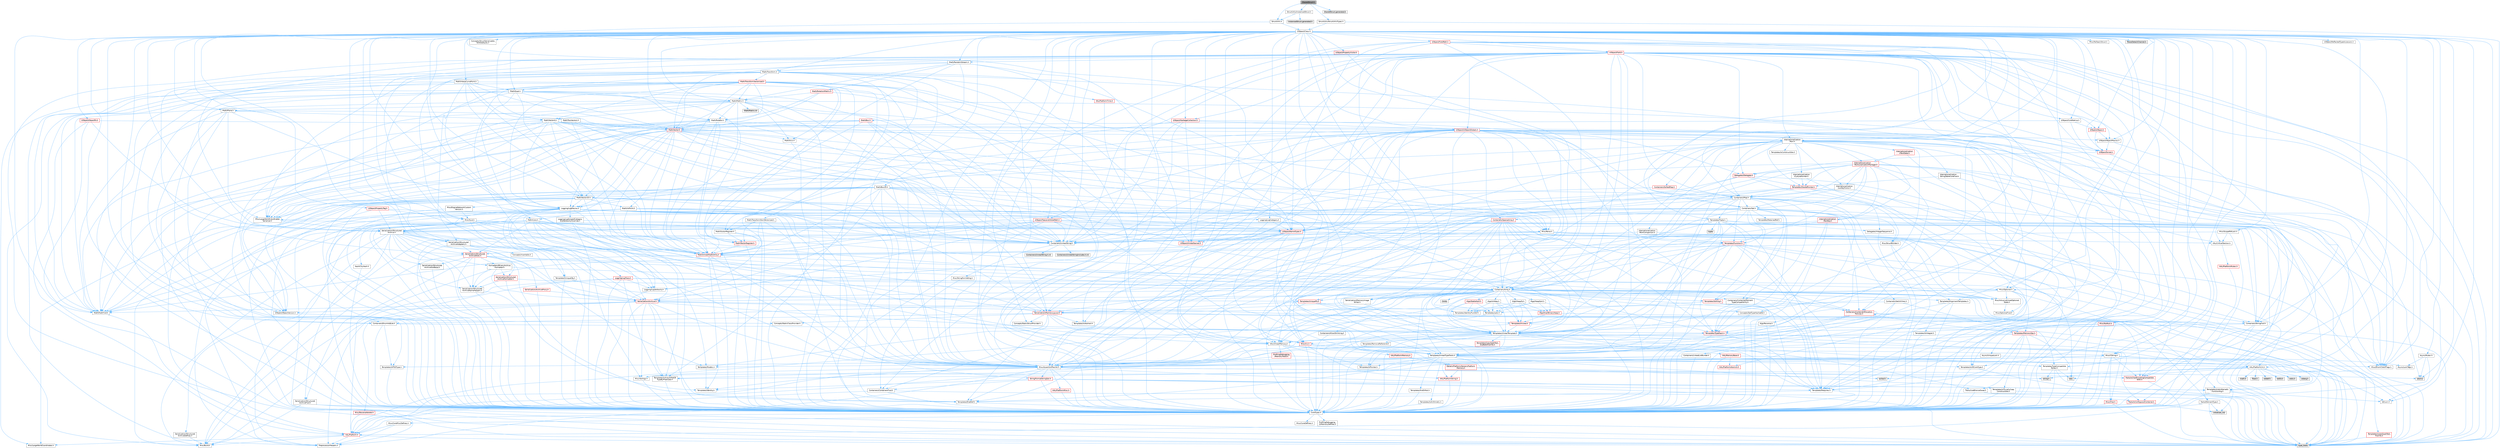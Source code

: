 digraph "SharedStruct.h"
{
 // INTERACTIVE_SVG=YES
 // LATEX_PDF_SIZE
  bgcolor="transparent";
  edge [fontname=Helvetica,fontsize=10,labelfontname=Helvetica,labelfontsize=10];
  node [fontname=Helvetica,fontsize=10,shape=box,height=0.2,width=0.4];
  Node1 [id="Node000001",label="SharedStruct.h",height=0.2,width=0.4,color="gray40", fillcolor="grey60", style="filled", fontcolor="black",tooltip=" "];
  Node1 -> Node2 [id="edge1_Node000001_Node000002",color="steelblue1",style="solid",tooltip=" "];
  Node2 [id="Node000002",label="StructUtils.h",height=0.2,width=0.4,color="grey40", fillcolor="white", style="filled",URL="$db/d30/StructUtils_8h.html",tooltip=" "];
  Node2 -> Node3 [id="edge2_Node000002_Node000003",color="steelblue1",style="solid",tooltip=" "];
  Node3 [id="Node000003",label="Templates/UnrealTypeTraits.h",height=0.2,width=0.4,color="grey40", fillcolor="white", style="filled",URL="$d2/d2d/UnrealTypeTraits_8h.html",tooltip=" "];
  Node3 -> Node4 [id="edge3_Node000003_Node000004",color="steelblue1",style="solid",tooltip=" "];
  Node4 [id="Node000004",label="CoreTypes.h",height=0.2,width=0.4,color="grey40", fillcolor="white", style="filled",URL="$dc/dec/CoreTypes_8h.html",tooltip=" "];
  Node4 -> Node5 [id="edge4_Node000004_Node000005",color="steelblue1",style="solid",tooltip=" "];
  Node5 [id="Node000005",label="HAL/Platform.h",height=0.2,width=0.4,color="red", fillcolor="#FFF0F0", style="filled",URL="$d9/dd0/Platform_8h.html",tooltip=" "];
  Node5 -> Node6 [id="edge5_Node000005_Node000006",color="steelblue1",style="solid",tooltip=" "];
  Node6 [id="Node000006",label="Misc/Build.h",height=0.2,width=0.4,color="grey40", fillcolor="white", style="filled",URL="$d3/dbb/Build_8h.html",tooltip=" "];
  Node5 -> Node7 [id="edge6_Node000005_Node000007",color="steelblue1",style="solid",tooltip=" "];
  Node7 [id="Node000007",label="Misc/LargeWorldCoordinates.h",height=0.2,width=0.4,color="grey40", fillcolor="white", style="filled",URL="$d2/dcb/LargeWorldCoordinates_8h.html",tooltip=" "];
  Node5 -> Node8 [id="edge7_Node000005_Node000008",color="steelblue1",style="solid",tooltip=" "];
  Node8 [id="Node000008",label="type_traits",height=0.2,width=0.4,color="grey60", fillcolor="#E0E0E0", style="filled",tooltip=" "];
  Node5 -> Node9 [id="edge8_Node000005_Node000009",color="steelblue1",style="solid",tooltip=" "];
  Node9 [id="Node000009",label="PreprocessorHelpers.h",height=0.2,width=0.4,color="grey40", fillcolor="white", style="filled",URL="$db/ddb/PreprocessorHelpers_8h.html",tooltip=" "];
  Node4 -> Node15 [id="edge9_Node000004_Node000015",color="steelblue1",style="solid",tooltip=" "];
  Node15 [id="Node000015",label="ProfilingDebugging\l/UMemoryDefines.h",height=0.2,width=0.4,color="grey40", fillcolor="white", style="filled",URL="$d2/da2/UMemoryDefines_8h.html",tooltip=" "];
  Node4 -> Node16 [id="edge10_Node000004_Node000016",color="steelblue1",style="solid",tooltip=" "];
  Node16 [id="Node000016",label="Misc/CoreMiscDefines.h",height=0.2,width=0.4,color="grey40", fillcolor="white", style="filled",URL="$da/d38/CoreMiscDefines_8h.html",tooltip=" "];
  Node16 -> Node5 [id="edge11_Node000016_Node000005",color="steelblue1",style="solid",tooltip=" "];
  Node16 -> Node9 [id="edge12_Node000016_Node000009",color="steelblue1",style="solid",tooltip=" "];
  Node4 -> Node17 [id="edge13_Node000004_Node000017",color="steelblue1",style="solid",tooltip=" "];
  Node17 [id="Node000017",label="Misc/CoreDefines.h",height=0.2,width=0.4,color="grey40", fillcolor="white", style="filled",URL="$d3/dd2/CoreDefines_8h.html",tooltip=" "];
  Node3 -> Node18 [id="edge14_Node000003_Node000018",color="steelblue1",style="solid",tooltip=" "];
  Node18 [id="Node000018",label="Templates/IsPointer.h",height=0.2,width=0.4,color="grey40", fillcolor="white", style="filled",URL="$d7/d05/IsPointer_8h.html",tooltip=" "];
  Node18 -> Node4 [id="edge15_Node000018_Node000004",color="steelblue1",style="solid",tooltip=" "];
  Node3 -> Node19 [id="edge16_Node000003_Node000019",color="steelblue1",style="solid",tooltip=" "];
  Node19 [id="Node000019",label="Misc/AssertionMacros.h",height=0.2,width=0.4,color="grey40", fillcolor="white", style="filled",URL="$d0/dfa/AssertionMacros_8h.html",tooltip=" "];
  Node19 -> Node4 [id="edge17_Node000019_Node000004",color="steelblue1",style="solid",tooltip=" "];
  Node19 -> Node5 [id="edge18_Node000019_Node000005",color="steelblue1",style="solid",tooltip=" "];
  Node19 -> Node20 [id="edge19_Node000019_Node000020",color="steelblue1",style="solid",tooltip=" "];
  Node20 [id="Node000020",label="HAL/PlatformMisc.h",height=0.2,width=0.4,color="red", fillcolor="#FFF0F0", style="filled",URL="$d0/df5/PlatformMisc_8h.html",tooltip=" "];
  Node20 -> Node4 [id="edge20_Node000020_Node000004",color="steelblue1",style="solid",tooltip=" "];
  Node19 -> Node9 [id="edge21_Node000019_Node000009",color="steelblue1",style="solid",tooltip=" "];
  Node19 -> Node56 [id="edge22_Node000019_Node000056",color="steelblue1",style="solid",tooltip=" "];
  Node56 [id="Node000056",label="Templates/EnableIf.h",height=0.2,width=0.4,color="grey40", fillcolor="white", style="filled",URL="$d7/d60/EnableIf_8h.html",tooltip=" "];
  Node56 -> Node4 [id="edge23_Node000056_Node000004",color="steelblue1",style="solid",tooltip=" "];
  Node19 -> Node57 [id="edge24_Node000019_Node000057",color="steelblue1",style="solid",tooltip=" "];
  Node57 [id="Node000057",label="Templates/IsArrayOrRefOf\lTypeByPredicate.h",height=0.2,width=0.4,color="grey40", fillcolor="white", style="filled",URL="$d6/da1/IsArrayOrRefOfTypeByPredicate_8h.html",tooltip=" "];
  Node57 -> Node4 [id="edge25_Node000057_Node000004",color="steelblue1",style="solid",tooltip=" "];
  Node19 -> Node58 [id="edge26_Node000019_Node000058",color="steelblue1",style="solid",tooltip=" "];
  Node58 [id="Node000058",label="Templates/IsValidVariadic\lFunctionArg.h",height=0.2,width=0.4,color="grey40", fillcolor="white", style="filled",URL="$d0/dc8/IsValidVariadicFunctionArg_8h.html",tooltip=" "];
  Node58 -> Node4 [id="edge27_Node000058_Node000004",color="steelblue1",style="solid",tooltip=" "];
  Node58 -> Node59 [id="edge28_Node000058_Node000059",color="steelblue1",style="solid",tooltip=" "];
  Node59 [id="Node000059",label="IsEnum.h",height=0.2,width=0.4,color="grey40", fillcolor="white", style="filled",URL="$d4/de5/IsEnum_8h.html",tooltip=" "];
  Node58 -> Node8 [id="edge29_Node000058_Node000008",color="steelblue1",style="solid",tooltip=" "];
  Node19 -> Node60 [id="edge30_Node000019_Node000060",color="steelblue1",style="solid",tooltip=" "];
  Node60 [id="Node000060",label="Traits/IsCharEncodingCompatible\lWith.h",height=0.2,width=0.4,color="red", fillcolor="#FFF0F0", style="filled",URL="$df/dd1/IsCharEncodingCompatibleWith_8h.html",tooltip=" "];
  Node60 -> Node8 [id="edge31_Node000060_Node000008",color="steelblue1",style="solid",tooltip=" "];
  Node19 -> Node62 [id="edge32_Node000019_Node000062",color="steelblue1",style="solid",tooltip=" "];
  Node62 [id="Node000062",label="Misc/VarArgs.h",height=0.2,width=0.4,color="grey40", fillcolor="white", style="filled",URL="$d5/d6f/VarArgs_8h.html",tooltip=" "];
  Node62 -> Node4 [id="edge33_Node000062_Node000004",color="steelblue1",style="solid",tooltip=" "];
  Node19 -> Node63 [id="edge34_Node000019_Node000063",color="steelblue1",style="solid",tooltip=" "];
  Node63 [id="Node000063",label="String/FormatStringSan.h",height=0.2,width=0.4,color="red", fillcolor="#FFF0F0", style="filled",URL="$d3/d8b/FormatStringSan_8h.html",tooltip=" "];
  Node63 -> Node8 [id="edge35_Node000063_Node000008",color="steelblue1",style="solid",tooltip=" "];
  Node63 -> Node4 [id="edge36_Node000063_Node000004",color="steelblue1",style="solid",tooltip=" "];
  Node63 -> Node64 [id="edge37_Node000063_Node000064",color="steelblue1",style="solid",tooltip=" "];
  Node64 [id="Node000064",label="Templates/Requires.h",height=0.2,width=0.4,color="grey40", fillcolor="white", style="filled",URL="$dc/d96/Requires_8h.html",tooltip=" "];
  Node64 -> Node56 [id="edge38_Node000064_Node000056",color="steelblue1",style="solid",tooltip=" "];
  Node64 -> Node8 [id="edge39_Node000064_Node000008",color="steelblue1",style="solid",tooltip=" "];
  Node63 -> Node65 [id="edge40_Node000063_Node000065",color="steelblue1",style="solid",tooltip=" "];
  Node65 [id="Node000065",label="Templates/Identity.h",height=0.2,width=0.4,color="grey40", fillcolor="white", style="filled",URL="$d0/dd5/Identity_8h.html",tooltip=" "];
  Node63 -> Node58 [id="edge41_Node000063_Node000058",color="steelblue1",style="solid",tooltip=" "];
  Node63 -> Node28 [id="edge42_Node000063_Node000028",color="steelblue1",style="solid",tooltip=" "];
  Node28 [id="Node000028",label="Containers/ContainersFwd.h",height=0.2,width=0.4,color="grey40", fillcolor="white", style="filled",URL="$d4/d0a/ContainersFwd_8h.html",tooltip=" "];
  Node28 -> Node5 [id="edge43_Node000028_Node000005",color="steelblue1",style="solid",tooltip=" "];
  Node28 -> Node4 [id="edge44_Node000028_Node000004",color="steelblue1",style="solid",tooltip=" "];
  Node28 -> Node25 [id="edge45_Node000028_Node000025",color="steelblue1",style="solid",tooltip=" "];
  Node25 [id="Node000025",label="Traits/IsContiguousContainer.h",height=0.2,width=0.4,color="red", fillcolor="#FFF0F0", style="filled",URL="$d5/d3c/IsContiguousContainer_8h.html",tooltip=" "];
  Node25 -> Node4 [id="edge46_Node000025_Node000004",color="steelblue1",style="solid",tooltip=" "];
  Node25 -> Node24 [id="edge47_Node000025_Node000024",color="steelblue1",style="solid",tooltip=" "];
  Node24 [id="Node000024",label="initializer_list",height=0.2,width=0.4,color="grey60", fillcolor="#E0E0E0", style="filled",tooltip=" "];
  Node19 -> Node69 [id="edge48_Node000019_Node000069",color="steelblue1",style="solid",tooltip=" "];
  Node69 [id="Node000069",label="atomic",height=0.2,width=0.4,color="grey60", fillcolor="#E0E0E0", style="filled",tooltip=" "];
  Node3 -> Node70 [id="edge49_Node000003_Node000070",color="steelblue1",style="solid",tooltip=" "];
  Node70 [id="Node000070",label="Templates/AndOrNot.h",height=0.2,width=0.4,color="grey40", fillcolor="white", style="filled",URL="$db/d0a/AndOrNot_8h.html",tooltip=" "];
  Node70 -> Node4 [id="edge50_Node000070_Node000004",color="steelblue1",style="solid",tooltip=" "];
  Node3 -> Node56 [id="edge51_Node000003_Node000056",color="steelblue1",style="solid",tooltip=" "];
  Node3 -> Node71 [id="edge52_Node000003_Node000071",color="steelblue1",style="solid",tooltip=" "];
  Node71 [id="Node000071",label="Templates/IsArithmetic.h",height=0.2,width=0.4,color="grey40", fillcolor="white", style="filled",URL="$d2/d5d/IsArithmetic_8h.html",tooltip=" "];
  Node71 -> Node4 [id="edge53_Node000071_Node000004",color="steelblue1",style="solid",tooltip=" "];
  Node3 -> Node59 [id="edge54_Node000003_Node000059",color="steelblue1",style="solid",tooltip=" "];
  Node3 -> Node72 [id="edge55_Node000003_Node000072",color="steelblue1",style="solid",tooltip=" "];
  Node72 [id="Node000072",label="Templates/Models.h",height=0.2,width=0.4,color="grey40", fillcolor="white", style="filled",URL="$d3/d0c/Models_8h.html",tooltip=" "];
  Node72 -> Node65 [id="edge56_Node000072_Node000065",color="steelblue1",style="solid",tooltip=" "];
  Node3 -> Node73 [id="edge57_Node000003_Node000073",color="steelblue1",style="solid",tooltip=" "];
  Node73 [id="Node000073",label="Templates/IsPODType.h",height=0.2,width=0.4,color="grey40", fillcolor="white", style="filled",URL="$d7/db1/IsPODType_8h.html",tooltip=" "];
  Node73 -> Node4 [id="edge58_Node000073_Node000004",color="steelblue1",style="solid",tooltip=" "];
  Node3 -> Node74 [id="edge59_Node000003_Node000074",color="steelblue1",style="solid",tooltip=" "];
  Node74 [id="Node000074",label="Templates/IsUECoreType.h",height=0.2,width=0.4,color="grey40", fillcolor="white", style="filled",URL="$d1/db8/IsUECoreType_8h.html",tooltip=" "];
  Node74 -> Node4 [id="edge60_Node000074_Node000004",color="steelblue1",style="solid",tooltip=" "];
  Node74 -> Node8 [id="edge61_Node000074_Node000008",color="steelblue1",style="solid",tooltip=" "];
  Node3 -> Node75 [id="edge62_Node000003_Node000075",color="steelblue1",style="solid",tooltip=" "];
  Node75 [id="Node000075",label="Templates/IsTriviallyCopy\lConstructible.h",height=0.2,width=0.4,color="grey40", fillcolor="white", style="filled",URL="$d3/d78/IsTriviallyCopyConstructible_8h.html",tooltip=" "];
  Node75 -> Node4 [id="edge63_Node000075_Node000004",color="steelblue1",style="solid",tooltip=" "];
  Node75 -> Node8 [id="edge64_Node000075_Node000008",color="steelblue1",style="solid",tooltip=" "];
  Node2 -> Node76 [id="edge65_Node000002_Node000076",color="steelblue1",style="solid",tooltip=" "];
  Node76 [id="Node000076",label="UObject/Class.h",height=0.2,width=0.4,color="grey40", fillcolor="white", style="filled",URL="$d4/d05/Class_8h.html",tooltip=" "];
  Node76 -> Node77 [id="edge66_Node000076_Node000077",color="steelblue1",style="solid",tooltip=" "];
  Node77 [id="Node000077",label="Concepts/GetTypeHashable.h",height=0.2,width=0.4,color="grey40", fillcolor="white", style="filled",URL="$d3/da2/GetTypeHashable_8h.html",tooltip=" "];
  Node77 -> Node4 [id="edge67_Node000077_Node000004",color="steelblue1",style="solid",tooltip=" "];
  Node77 -> Node78 [id="edge68_Node000077_Node000078",color="steelblue1",style="solid",tooltip=" "];
  Node78 [id="Node000078",label="Templates/TypeHash.h",height=0.2,width=0.4,color="red", fillcolor="#FFF0F0", style="filled",URL="$d1/d62/TypeHash_8h.html",tooltip=" "];
  Node78 -> Node4 [id="edge69_Node000078_Node000004",color="steelblue1",style="solid",tooltip=" "];
  Node78 -> Node64 [id="edge70_Node000078_Node000064",color="steelblue1",style="solid",tooltip=" "];
  Node78 -> Node79 [id="edge71_Node000078_Node000079",color="steelblue1",style="solid",tooltip=" "];
  Node79 [id="Node000079",label="Misc/Crc.h",height=0.2,width=0.4,color="red", fillcolor="#FFF0F0", style="filled",URL="$d4/dd2/Crc_8h.html",tooltip=" "];
  Node79 -> Node4 [id="edge72_Node000079_Node000004",color="steelblue1",style="solid",tooltip=" "];
  Node79 -> Node80 [id="edge73_Node000079_Node000080",color="steelblue1",style="solid",tooltip=" "];
  Node80 [id="Node000080",label="HAL/PlatformString.h",height=0.2,width=0.4,color="red", fillcolor="#FFF0F0", style="filled",URL="$db/db5/PlatformString_8h.html",tooltip=" "];
  Node80 -> Node4 [id="edge74_Node000080_Node000004",color="steelblue1",style="solid",tooltip=" "];
  Node79 -> Node19 [id="edge75_Node000079_Node000019",color="steelblue1",style="solid",tooltip=" "];
  Node79 -> Node82 [id="edge76_Node000079_Node000082",color="steelblue1",style="solid",tooltip=" "];
  Node82 [id="Node000082",label="Misc/CString.h",height=0.2,width=0.4,color="grey40", fillcolor="white", style="filled",URL="$d2/d49/CString_8h.html",tooltip=" "];
  Node82 -> Node4 [id="edge77_Node000082_Node000004",color="steelblue1",style="solid",tooltip=" "];
  Node82 -> Node32 [id="edge78_Node000082_Node000032",color="steelblue1",style="solid",tooltip=" "];
  Node32 [id="Node000032",label="HAL/PlatformCrt.h",height=0.2,width=0.4,color="grey40", fillcolor="white", style="filled",URL="$d8/d75/PlatformCrt_8h.html",tooltip=" "];
  Node32 -> Node33 [id="edge79_Node000032_Node000033",color="steelblue1",style="solid",tooltip=" "];
  Node33 [id="Node000033",label="new",height=0.2,width=0.4,color="grey60", fillcolor="#E0E0E0", style="filled",tooltip=" "];
  Node32 -> Node34 [id="edge80_Node000032_Node000034",color="steelblue1",style="solid",tooltip=" "];
  Node34 [id="Node000034",label="wchar.h",height=0.2,width=0.4,color="grey60", fillcolor="#E0E0E0", style="filled",tooltip=" "];
  Node32 -> Node35 [id="edge81_Node000032_Node000035",color="steelblue1",style="solid",tooltip=" "];
  Node35 [id="Node000035",label="stddef.h",height=0.2,width=0.4,color="grey60", fillcolor="#E0E0E0", style="filled",tooltip=" "];
  Node32 -> Node36 [id="edge82_Node000032_Node000036",color="steelblue1",style="solid",tooltip=" "];
  Node36 [id="Node000036",label="stdlib.h",height=0.2,width=0.4,color="grey60", fillcolor="#E0E0E0", style="filled",tooltip=" "];
  Node32 -> Node37 [id="edge83_Node000032_Node000037",color="steelblue1",style="solid",tooltip=" "];
  Node37 [id="Node000037",label="stdio.h",height=0.2,width=0.4,color="grey60", fillcolor="#E0E0E0", style="filled",tooltip=" "];
  Node32 -> Node38 [id="edge84_Node000032_Node000038",color="steelblue1",style="solid",tooltip=" "];
  Node38 [id="Node000038",label="stdarg.h",height=0.2,width=0.4,color="grey60", fillcolor="#E0E0E0", style="filled",tooltip=" "];
  Node32 -> Node39 [id="edge85_Node000032_Node000039",color="steelblue1",style="solid",tooltip=" "];
  Node39 [id="Node000039",label="math.h",height=0.2,width=0.4,color="grey60", fillcolor="#E0E0E0", style="filled",tooltip=" "];
  Node32 -> Node40 [id="edge86_Node000032_Node000040",color="steelblue1",style="solid",tooltip=" "];
  Node40 [id="Node000040",label="float.h",height=0.2,width=0.4,color="grey60", fillcolor="#E0E0E0", style="filled",tooltip=" "];
  Node32 -> Node41 [id="edge87_Node000032_Node000041",color="steelblue1",style="solid",tooltip=" "];
  Node41 [id="Node000041",label="string.h",height=0.2,width=0.4,color="grey60", fillcolor="#E0E0E0", style="filled",tooltip=" "];
  Node82 -> Node80 [id="edge88_Node000082_Node000080",color="steelblue1",style="solid",tooltip=" "];
  Node82 -> Node19 [id="edge89_Node000082_Node000019",color="steelblue1",style="solid",tooltip=" "];
  Node82 -> Node83 [id="edge90_Node000082_Node000083",color="steelblue1",style="solid",tooltip=" "];
  Node83 [id="Node000083",label="Misc/Char.h",height=0.2,width=0.4,color="red", fillcolor="#FFF0F0", style="filled",URL="$d0/d58/Char_8h.html",tooltip=" "];
  Node83 -> Node4 [id="edge91_Node000083_Node000004",color="steelblue1",style="solid",tooltip=" "];
  Node83 -> Node8 [id="edge92_Node000083_Node000008",color="steelblue1",style="solid",tooltip=" "];
  Node82 -> Node62 [id="edge93_Node000082_Node000062",color="steelblue1",style="solid",tooltip=" "];
  Node82 -> Node57 [id="edge94_Node000082_Node000057",color="steelblue1",style="solid",tooltip=" "];
  Node82 -> Node58 [id="edge95_Node000082_Node000058",color="steelblue1",style="solid",tooltip=" "];
  Node82 -> Node60 [id="edge96_Node000082_Node000060",color="steelblue1",style="solid",tooltip=" "];
  Node79 -> Node83 [id="edge97_Node000079_Node000083",color="steelblue1",style="solid",tooltip=" "];
  Node79 -> Node3 [id="edge98_Node000079_Node000003",color="steelblue1",style="solid",tooltip=" "];
  Node78 -> Node8 [id="edge99_Node000078_Node000008",color="steelblue1",style="solid",tooltip=" "];
  Node76 -> Node88 [id="edge100_Node000076_Node000088",color="steelblue1",style="solid",tooltip=" "];
  Node88 [id="Node000088",label="Concepts/StaticClassProvider.h",height=0.2,width=0.4,color="grey40", fillcolor="white", style="filled",URL="$dd/d83/StaticClassProvider_8h.html",tooltip=" "];
  Node76 -> Node89 [id="edge101_Node000076_Node000089",color="steelblue1",style="solid",tooltip=" "];
  Node89 [id="Node000089",label="Concepts/StaticStructProvider.h",height=0.2,width=0.4,color="grey40", fillcolor="white", style="filled",URL="$d5/d77/StaticStructProvider_8h.html",tooltip=" "];
  Node76 -> Node90 [id="edge102_Node000076_Node000090",color="steelblue1",style="solid",tooltip=" "];
  Node90 [id="Node000090",label="Concepts/StructSerializable\lWithDefaults.h",height=0.2,width=0.4,color="grey40", fillcolor="white", style="filled",URL="$d5/ddc/StructSerializableWithDefaults_8h.html",tooltip=" "];
  Node76 -> Node91 [id="edge103_Node000076_Node000091",color="steelblue1",style="solid",tooltip=" "];
  Node91 [id="Node000091",label="Containers/Array.h",height=0.2,width=0.4,color="grey40", fillcolor="white", style="filled",URL="$df/dd0/Array_8h.html",tooltip=" "];
  Node91 -> Node4 [id="edge104_Node000091_Node000004",color="steelblue1",style="solid",tooltip=" "];
  Node91 -> Node19 [id="edge105_Node000091_Node000019",color="steelblue1",style="solid",tooltip=" "];
  Node91 -> Node92 [id="edge106_Node000091_Node000092",color="steelblue1",style="solid",tooltip=" "];
  Node92 [id="Node000092",label="Misc/IntrusiveUnsetOptional\lState.h",height=0.2,width=0.4,color="grey40", fillcolor="white", style="filled",URL="$d2/d0a/IntrusiveUnsetOptionalState_8h.html",tooltip=" "];
  Node92 -> Node93 [id="edge107_Node000092_Node000093",color="steelblue1",style="solid",tooltip=" "];
  Node93 [id="Node000093",label="Misc/OptionalFwd.h",height=0.2,width=0.4,color="grey40", fillcolor="white", style="filled",URL="$dc/d50/OptionalFwd_8h.html",tooltip=" "];
  Node91 -> Node94 [id="edge108_Node000091_Node000094",color="steelblue1",style="solid",tooltip=" "];
  Node94 [id="Node000094",label="Misc/ReverseIterate.h",height=0.2,width=0.4,color="red", fillcolor="#FFF0F0", style="filled",URL="$db/de3/ReverseIterate_8h.html",tooltip=" "];
  Node94 -> Node5 [id="edge109_Node000094_Node000005",color="steelblue1",style="solid",tooltip=" "];
  Node91 -> Node96 [id="edge110_Node000091_Node000096",color="steelblue1",style="solid",tooltip=" "];
  Node96 [id="Node000096",label="HAL/UnrealMemory.h",height=0.2,width=0.4,color="grey40", fillcolor="white", style="filled",URL="$d9/d96/UnrealMemory_8h.html",tooltip=" "];
  Node96 -> Node4 [id="edge111_Node000096_Node000004",color="steelblue1",style="solid",tooltip=" "];
  Node96 -> Node97 [id="edge112_Node000096_Node000097",color="steelblue1",style="solid",tooltip=" "];
  Node97 [id="Node000097",label="GenericPlatform/GenericPlatform\lMemory.h",height=0.2,width=0.4,color="red", fillcolor="#FFF0F0", style="filled",URL="$dd/d22/GenericPlatformMemory_8h.html",tooltip=" "];
  Node97 -> Node4 [id="edge113_Node000097_Node000004",color="steelblue1",style="solid",tooltip=" "];
  Node97 -> Node80 [id="edge114_Node000097_Node000080",color="steelblue1",style="solid",tooltip=" "];
  Node97 -> Node41 [id="edge115_Node000097_Node000041",color="steelblue1",style="solid",tooltip=" "];
  Node97 -> Node34 [id="edge116_Node000097_Node000034",color="steelblue1",style="solid",tooltip=" "];
  Node96 -> Node98 [id="edge117_Node000096_Node000098",color="steelblue1",style="solid",tooltip=" "];
  Node98 [id="Node000098",label="HAL/MemoryBase.h",height=0.2,width=0.4,color="red", fillcolor="#FFF0F0", style="filled",URL="$d6/d9f/MemoryBase_8h.html",tooltip=" "];
  Node98 -> Node4 [id="edge118_Node000098_Node000004",color="steelblue1",style="solid",tooltip=" "];
  Node98 -> Node49 [id="edge119_Node000098_Node000049",color="steelblue1",style="solid",tooltip=" "];
  Node49 [id="Node000049",label="HAL/PlatformAtomics.h",height=0.2,width=0.4,color="red", fillcolor="#FFF0F0", style="filled",URL="$d3/d36/PlatformAtomics_8h.html",tooltip=" "];
  Node49 -> Node4 [id="edge120_Node000049_Node000004",color="steelblue1",style="solid",tooltip=" "];
  Node98 -> Node32 [id="edge121_Node000098_Node000032",color="steelblue1",style="solid",tooltip=" "];
  Node96 -> Node108 [id="edge122_Node000096_Node000108",color="steelblue1",style="solid",tooltip=" "];
  Node108 [id="Node000108",label="HAL/PlatformMemory.h",height=0.2,width=0.4,color="red", fillcolor="#FFF0F0", style="filled",URL="$de/d68/PlatformMemory_8h.html",tooltip=" "];
  Node108 -> Node4 [id="edge123_Node000108_Node000004",color="steelblue1",style="solid",tooltip=" "];
  Node108 -> Node97 [id="edge124_Node000108_Node000097",color="steelblue1",style="solid",tooltip=" "];
  Node96 -> Node110 [id="edge125_Node000096_Node000110",color="steelblue1",style="solid",tooltip=" "];
  Node110 [id="Node000110",label="ProfilingDebugging\l/MemoryTrace.h",height=0.2,width=0.4,color="red", fillcolor="#FFF0F0", style="filled",URL="$da/dd7/MemoryTrace_8h.html",tooltip=" "];
  Node110 -> Node5 [id="edge126_Node000110_Node000005",color="steelblue1",style="solid",tooltip=" "];
  Node110 -> Node44 [id="edge127_Node000110_Node000044",color="steelblue1",style="solid",tooltip=" "];
  Node44 [id="Node000044",label="Misc/EnumClassFlags.h",height=0.2,width=0.4,color="grey40", fillcolor="white", style="filled",URL="$d8/de7/EnumClassFlags_8h.html",tooltip=" "];
  Node96 -> Node18 [id="edge128_Node000096_Node000018",color="steelblue1",style="solid",tooltip=" "];
  Node91 -> Node3 [id="edge129_Node000091_Node000003",color="steelblue1",style="solid",tooltip=" "];
  Node91 -> Node111 [id="edge130_Node000091_Node000111",color="steelblue1",style="solid",tooltip=" "];
  Node111 [id="Node000111",label="Templates/UnrealTemplate.h",height=0.2,width=0.4,color="grey40", fillcolor="white", style="filled",URL="$d4/d24/UnrealTemplate_8h.html",tooltip=" "];
  Node111 -> Node4 [id="edge131_Node000111_Node000004",color="steelblue1",style="solid",tooltip=" "];
  Node111 -> Node18 [id="edge132_Node000111_Node000018",color="steelblue1",style="solid",tooltip=" "];
  Node111 -> Node96 [id="edge133_Node000111_Node000096",color="steelblue1",style="solid",tooltip=" "];
  Node111 -> Node112 [id="edge134_Node000111_Node000112",color="steelblue1",style="solid",tooltip=" "];
  Node112 [id="Node000112",label="Templates/CopyQualifiers\lAndRefsFromTo.h",height=0.2,width=0.4,color="red", fillcolor="#FFF0F0", style="filled",URL="$d3/db3/CopyQualifiersAndRefsFromTo_8h.html",tooltip=" "];
  Node111 -> Node3 [id="edge135_Node000111_Node000003",color="steelblue1",style="solid",tooltip=" "];
  Node111 -> Node114 [id="edge136_Node000111_Node000114",color="steelblue1",style="solid",tooltip=" "];
  Node114 [id="Node000114",label="Templates/RemoveReference.h",height=0.2,width=0.4,color="grey40", fillcolor="white", style="filled",URL="$da/dbe/RemoveReference_8h.html",tooltip=" "];
  Node114 -> Node4 [id="edge137_Node000114_Node000004",color="steelblue1",style="solid",tooltip=" "];
  Node111 -> Node64 [id="edge138_Node000111_Node000064",color="steelblue1",style="solid",tooltip=" "];
  Node111 -> Node115 [id="edge139_Node000111_Node000115",color="steelblue1",style="solid",tooltip=" "];
  Node115 [id="Node000115",label="Templates/TypeCompatible\lBytes.h",height=0.2,width=0.4,color="grey40", fillcolor="white", style="filled",URL="$df/d0a/TypeCompatibleBytes_8h.html",tooltip=" "];
  Node115 -> Node4 [id="edge140_Node000115_Node000004",color="steelblue1",style="solid",tooltip=" "];
  Node115 -> Node41 [id="edge141_Node000115_Node000041",color="steelblue1",style="solid",tooltip=" "];
  Node115 -> Node33 [id="edge142_Node000115_Node000033",color="steelblue1",style="solid",tooltip=" "];
  Node115 -> Node8 [id="edge143_Node000115_Node000008",color="steelblue1",style="solid",tooltip=" "];
  Node111 -> Node65 [id="edge144_Node000111_Node000065",color="steelblue1",style="solid",tooltip=" "];
  Node111 -> Node25 [id="edge145_Node000111_Node000025",color="steelblue1",style="solid",tooltip=" "];
  Node111 -> Node116 [id="edge146_Node000111_Node000116",color="steelblue1",style="solid",tooltip=" "];
  Node116 [id="Node000116",label="Traits/UseBitwiseSwap.h",height=0.2,width=0.4,color="grey40", fillcolor="white", style="filled",URL="$db/df3/UseBitwiseSwap_8h.html",tooltip=" "];
  Node116 -> Node4 [id="edge147_Node000116_Node000004",color="steelblue1",style="solid",tooltip=" "];
  Node116 -> Node8 [id="edge148_Node000116_Node000008",color="steelblue1",style="solid",tooltip=" "];
  Node111 -> Node8 [id="edge149_Node000111_Node000008",color="steelblue1",style="solid",tooltip=" "];
  Node91 -> Node117 [id="edge150_Node000091_Node000117",color="steelblue1",style="solid",tooltip=" "];
  Node117 [id="Node000117",label="Containers/AllowShrinking.h",height=0.2,width=0.4,color="grey40", fillcolor="white", style="filled",URL="$d7/d1a/AllowShrinking_8h.html",tooltip=" "];
  Node117 -> Node4 [id="edge151_Node000117_Node000004",color="steelblue1",style="solid",tooltip=" "];
  Node91 -> Node118 [id="edge152_Node000091_Node000118",color="steelblue1",style="solid",tooltip=" "];
  Node118 [id="Node000118",label="Containers/ContainerAllocation\lPolicies.h",height=0.2,width=0.4,color="red", fillcolor="#FFF0F0", style="filled",URL="$d7/dff/ContainerAllocationPolicies_8h.html",tooltip=" "];
  Node118 -> Node4 [id="edge153_Node000118_Node000004",color="steelblue1",style="solid",tooltip=" "];
  Node118 -> Node118 [id="edge154_Node000118_Node000118",color="steelblue1",style="solid",tooltip=" "];
  Node118 -> Node96 [id="edge155_Node000118_Node000096",color="steelblue1",style="solid",tooltip=" "];
  Node118 -> Node19 [id="edge156_Node000118_Node000019",color="steelblue1",style="solid",tooltip=" "];
  Node118 -> Node129 [id="edge157_Node000118_Node000129",color="steelblue1",style="solid",tooltip=" "];
  Node129 [id="Node000129",label="Templates/MemoryOps.h",height=0.2,width=0.4,color="red", fillcolor="#FFF0F0", style="filled",URL="$db/dea/MemoryOps_8h.html",tooltip=" "];
  Node129 -> Node4 [id="edge158_Node000129_Node000004",color="steelblue1",style="solid",tooltip=" "];
  Node129 -> Node96 [id="edge159_Node000129_Node000096",color="steelblue1",style="solid",tooltip=" "];
  Node129 -> Node75 [id="edge160_Node000129_Node000075",color="steelblue1",style="solid",tooltip=" "];
  Node129 -> Node64 [id="edge161_Node000129_Node000064",color="steelblue1",style="solid",tooltip=" "];
  Node129 -> Node3 [id="edge162_Node000129_Node000003",color="steelblue1",style="solid",tooltip=" "];
  Node129 -> Node116 [id="edge163_Node000129_Node000116",color="steelblue1",style="solid",tooltip=" "];
  Node129 -> Node33 [id="edge164_Node000129_Node000033",color="steelblue1",style="solid",tooltip=" "];
  Node129 -> Node8 [id="edge165_Node000129_Node000008",color="steelblue1",style="solid",tooltip=" "];
  Node118 -> Node115 [id="edge166_Node000118_Node000115",color="steelblue1",style="solid",tooltip=" "];
  Node118 -> Node8 [id="edge167_Node000118_Node000008",color="steelblue1",style="solid",tooltip=" "];
  Node91 -> Node130 [id="edge168_Node000091_Node000130",color="steelblue1",style="solid",tooltip=" "];
  Node130 [id="Node000130",label="Containers/ContainerElement\lTypeCompatibility.h",height=0.2,width=0.4,color="grey40", fillcolor="white", style="filled",URL="$df/ddf/ContainerElementTypeCompatibility_8h.html",tooltip=" "];
  Node130 -> Node4 [id="edge169_Node000130_Node000004",color="steelblue1",style="solid",tooltip=" "];
  Node130 -> Node3 [id="edge170_Node000130_Node000003",color="steelblue1",style="solid",tooltip=" "];
  Node91 -> Node131 [id="edge171_Node000091_Node000131",color="steelblue1",style="solid",tooltip=" "];
  Node131 [id="Node000131",label="Serialization/Archive.h",height=0.2,width=0.4,color="red", fillcolor="#FFF0F0", style="filled",URL="$d7/d3b/Archive_8h.html",tooltip=" "];
  Node131 -> Node4 [id="edge172_Node000131_Node000004",color="steelblue1",style="solid",tooltip=" "];
  Node131 -> Node29 [id="edge173_Node000131_Node000029",color="steelblue1",style="solid",tooltip=" "];
  Node29 [id="Node000029",label="Math/MathFwd.h",height=0.2,width=0.4,color="grey40", fillcolor="white", style="filled",URL="$d2/d10/MathFwd_8h.html",tooltip=" "];
  Node29 -> Node5 [id="edge174_Node000029_Node000005",color="steelblue1",style="solid",tooltip=" "];
  Node131 -> Node19 [id="edge175_Node000131_Node000019",color="steelblue1",style="solid",tooltip=" "];
  Node131 -> Node6 [id="edge176_Node000131_Node000006",color="steelblue1",style="solid",tooltip=" "];
  Node131 -> Node62 [id="edge177_Node000131_Node000062",color="steelblue1",style="solid",tooltip=" "];
  Node131 -> Node56 [id="edge178_Node000131_Node000056",color="steelblue1",style="solid",tooltip=" "];
  Node131 -> Node57 [id="edge179_Node000131_Node000057",color="steelblue1",style="solid",tooltip=" "];
  Node131 -> Node58 [id="edge180_Node000131_Node000058",color="steelblue1",style="solid",tooltip=" "];
  Node131 -> Node111 [id="edge181_Node000131_Node000111",color="steelblue1",style="solid",tooltip=" "];
  Node131 -> Node60 [id="edge182_Node000131_Node000060",color="steelblue1",style="solid",tooltip=" "];
  Node131 -> Node140 [id="edge183_Node000131_Node000140",color="steelblue1",style="solid",tooltip=" "];
  Node140 [id="Node000140",label="UObject/ObjectVersion.h",height=0.2,width=0.4,color="grey40", fillcolor="white", style="filled",URL="$da/d63/ObjectVersion_8h.html",tooltip=" "];
  Node140 -> Node4 [id="edge184_Node000140_Node000004",color="steelblue1",style="solid",tooltip=" "];
  Node91 -> Node141 [id="edge185_Node000091_Node000141",color="steelblue1",style="solid",tooltip=" "];
  Node141 [id="Node000141",label="Serialization/MemoryImage\lWriter.h",height=0.2,width=0.4,color="grey40", fillcolor="white", style="filled",URL="$d0/d08/MemoryImageWriter_8h.html",tooltip=" "];
  Node141 -> Node4 [id="edge186_Node000141_Node000004",color="steelblue1",style="solid",tooltip=" "];
  Node141 -> Node142 [id="edge187_Node000141_Node000142",color="steelblue1",style="solid",tooltip=" "];
  Node142 [id="Node000142",label="Serialization/MemoryLayout.h",height=0.2,width=0.4,color="red", fillcolor="#FFF0F0", style="filled",URL="$d7/d66/MemoryLayout_8h.html",tooltip=" "];
  Node142 -> Node88 [id="edge188_Node000142_Node000088",color="steelblue1",style="solid",tooltip=" "];
  Node142 -> Node89 [id="edge189_Node000142_Node000089",color="steelblue1",style="solid",tooltip=" "];
  Node142 -> Node143 [id="edge190_Node000142_Node000143",color="steelblue1",style="solid",tooltip=" "];
  Node143 [id="Node000143",label="Containers/EnumAsByte.h",height=0.2,width=0.4,color="grey40", fillcolor="white", style="filled",URL="$d6/d9a/EnumAsByte_8h.html",tooltip=" "];
  Node143 -> Node4 [id="edge191_Node000143_Node000004",color="steelblue1",style="solid",tooltip=" "];
  Node143 -> Node73 [id="edge192_Node000143_Node000073",color="steelblue1",style="solid",tooltip=" "];
  Node143 -> Node78 [id="edge193_Node000143_Node000078",color="steelblue1",style="solid",tooltip=" "];
  Node142 -> Node22 [id="edge194_Node000142_Node000022",color="steelblue1",style="solid",tooltip=" "];
  Node22 [id="Node000022",label="Containers/StringFwd.h",height=0.2,width=0.4,color="grey40", fillcolor="white", style="filled",URL="$df/d37/StringFwd_8h.html",tooltip=" "];
  Node22 -> Node4 [id="edge195_Node000022_Node000004",color="steelblue1",style="solid",tooltip=" "];
  Node22 -> Node23 [id="edge196_Node000022_Node000023",color="steelblue1",style="solid",tooltip=" "];
  Node23 [id="Node000023",label="Traits/ElementType.h",height=0.2,width=0.4,color="grey40", fillcolor="white", style="filled",URL="$d5/d4f/ElementType_8h.html",tooltip=" "];
  Node23 -> Node5 [id="edge197_Node000023_Node000005",color="steelblue1",style="solid",tooltip=" "];
  Node23 -> Node24 [id="edge198_Node000023_Node000024",color="steelblue1",style="solid",tooltip=" "];
  Node23 -> Node8 [id="edge199_Node000023_Node000008",color="steelblue1",style="solid",tooltip=" "];
  Node22 -> Node25 [id="edge200_Node000022_Node000025",color="steelblue1",style="solid",tooltip=" "];
  Node142 -> Node96 [id="edge201_Node000142_Node000096",color="steelblue1",style="solid",tooltip=" "];
  Node142 -> Node56 [id="edge202_Node000142_Node000056",color="steelblue1",style="solid",tooltip=" "];
  Node142 -> Node145 [id="edge203_Node000142_Node000145",color="steelblue1",style="solid",tooltip=" "];
  Node145 [id="Node000145",label="Templates/IsAbstract.h",height=0.2,width=0.4,color="grey40", fillcolor="white", style="filled",URL="$d8/db7/IsAbstract_8h.html",tooltip=" "];
  Node142 -> Node72 [id="edge204_Node000142_Node000072",color="steelblue1",style="solid",tooltip=" "];
  Node142 -> Node111 [id="edge205_Node000142_Node000111",color="steelblue1",style="solid",tooltip=" "];
  Node91 -> Node146 [id="edge206_Node000091_Node000146",color="steelblue1",style="solid",tooltip=" "];
  Node146 [id="Node000146",label="Algo/Heapify.h",height=0.2,width=0.4,color="grey40", fillcolor="white", style="filled",URL="$d0/d2a/Heapify_8h.html",tooltip=" "];
  Node146 -> Node147 [id="edge207_Node000146_Node000147",color="steelblue1",style="solid",tooltip=" "];
  Node147 [id="Node000147",label="Algo/Impl/BinaryHeap.h",height=0.2,width=0.4,color="red", fillcolor="#FFF0F0", style="filled",URL="$d7/da3/Algo_2Impl_2BinaryHeap_8h.html",tooltip=" "];
  Node147 -> Node148 [id="edge208_Node000147_Node000148",color="steelblue1",style="solid",tooltip=" "];
  Node148 [id="Node000148",label="Templates/Invoke.h",height=0.2,width=0.4,color="red", fillcolor="#FFF0F0", style="filled",URL="$d7/deb/Invoke_8h.html",tooltip=" "];
  Node148 -> Node4 [id="edge209_Node000148_Node000004",color="steelblue1",style="solid",tooltip=" "];
  Node148 -> Node111 [id="edge210_Node000148_Node000111",color="steelblue1",style="solid",tooltip=" "];
  Node148 -> Node8 [id="edge211_Node000148_Node000008",color="steelblue1",style="solid",tooltip=" "];
  Node147 -> Node8 [id="edge212_Node000147_Node000008",color="steelblue1",style="solid",tooltip=" "];
  Node146 -> Node152 [id="edge213_Node000146_Node000152",color="steelblue1",style="solid",tooltip=" "];
  Node152 [id="Node000152",label="Templates/IdentityFunctor.h",height=0.2,width=0.4,color="grey40", fillcolor="white", style="filled",URL="$d7/d2e/IdentityFunctor_8h.html",tooltip=" "];
  Node152 -> Node5 [id="edge214_Node000152_Node000005",color="steelblue1",style="solid",tooltip=" "];
  Node146 -> Node148 [id="edge215_Node000146_Node000148",color="steelblue1",style="solid",tooltip=" "];
  Node146 -> Node153 [id="edge216_Node000146_Node000153",color="steelblue1",style="solid",tooltip=" "];
  Node153 [id="Node000153",label="Templates/Less.h",height=0.2,width=0.4,color="grey40", fillcolor="white", style="filled",URL="$de/dc8/Less_8h.html",tooltip=" "];
  Node153 -> Node4 [id="edge217_Node000153_Node000004",color="steelblue1",style="solid",tooltip=" "];
  Node153 -> Node111 [id="edge218_Node000153_Node000111",color="steelblue1",style="solid",tooltip=" "];
  Node146 -> Node111 [id="edge219_Node000146_Node000111",color="steelblue1",style="solid",tooltip=" "];
  Node91 -> Node154 [id="edge220_Node000091_Node000154",color="steelblue1",style="solid",tooltip=" "];
  Node154 [id="Node000154",label="Algo/HeapSort.h",height=0.2,width=0.4,color="grey40", fillcolor="white", style="filled",URL="$d3/d92/HeapSort_8h.html",tooltip=" "];
  Node154 -> Node147 [id="edge221_Node000154_Node000147",color="steelblue1",style="solid",tooltip=" "];
  Node154 -> Node152 [id="edge222_Node000154_Node000152",color="steelblue1",style="solid",tooltip=" "];
  Node154 -> Node153 [id="edge223_Node000154_Node000153",color="steelblue1",style="solid",tooltip=" "];
  Node154 -> Node111 [id="edge224_Node000154_Node000111",color="steelblue1",style="solid",tooltip=" "];
  Node91 -> Node155 [id="edge225_Node000091_Node000155",color="steelblue1",style="solid",tooltip=" "];
  Node155 [id="Node000155",label="Algo/IsHeap.h",height=0.2,width=0.4,color="grey40", fillcolor="white", style="filled",URL="$de/d32/IsHeap_8h.html",tooltip=" "];
  Node155 -> Node147 [id="edge226_Node000155_Node000147",color="steelblue1",style="solid",tooltip=" "];
  Node155 -> Node152 [id="edge227_Node000155_Node000152",color="steelblue1",style="solid",tooltip=" "];
  Node155 -> Node148 [id="edge228_Node000155_Node000148",color="steelblue1",style="solid",tooltip=" "];
  Node155 -> Node153 [id="edge229_Node000155_Node000153",color="steelblue1",style="solid",tooltip=" "];
  Node155 -> Node111 [id="edge230_Node000155_Node000111",color="steelblue1",style="solid",tooltip=" "];
  Node91 -> Node147 [id="edge231_Node000091_Node000147",color="steelblue1",style="solid",tooltip=" "];
  Node91 -> Node156 [id="edge232_Node000091_Node000156",color="steelblue1",style="solid",tooltip=" "];
  Node156 [id="Node000156",label="Algo/StableSort.h",height=0.2,width=0.4,color="red", fillcolor="#FFF0F0", style="filled",URL="$d7/d3c/StableSort_8h.html",tooltip=" "];
  Node156 -> Node152 [id="edge233_Node000156_Node000152",color="steelblue1",style="solid",tooltip=" "];
  Node156 -> Node148 [id="edge234_Node000156_Node000148",color="steelblue1",style="solid",tooltip=" "];
  Node156 -> Node153 [id="edge235_Node000156_Node000153",color="steelblue1",style="solid",tooltip=" "];
  Node156 -> Node111 [id="edge236_Node000156_Node000111",color="steelblue1",style="solid",tooltip=" "];
  Node91 -> Node77 [id="edge237_Node000091_Node000077",color="steelblue1",style="solid",tooltip=" "];
  Node91 -> Node152 [id="edge238_Node000091_Node000152",color="steelblue1",style="solid",tooltip=" "];
  Node91 -> Node148 [id="edge239_Node000091_Node000148",color="steelblue1",style="solid",tooltip=" "];
  Node91 -> Node153 [id="edge240_Node000091_Node000153",color="steelblue1",style="solid",tooltip=" "];
  Node91 -> Node159 [id="edge241_Node000091_Node000159",color="steelblue1",style="solid",tooltip=" "];
  Node159 [id="Node000159",label="Templates/LosesQualifiers\lFromTo.h",height=0.2,width=0.4,color="red", fillcolor="#FFF0F0", style="filled",URL="$d2/db3/LosesQualifiersFromTo_8h.html",tooltip=" "];
  Node159 -> Node8 [id="edge242_Node000159_Node000008",color="steelblue1",style="solid",tooltip=" "];
  Node91 -> Node64 [id="edge243_Node000091_Node000064",color="steelblue1",style="solid",tooltip=" "];
  Node91 -> Node160 [id="edge244_Node000091_Node000160",color="steelblue1",style="solid",tooltip=" "];
  Node160 [id="Node000160",label="Templates/Sorting.h",height=0.2,width=0.4,color="red", fillcolor="#FFF0F0", style="filled",URL="$d3/d9e/Sorting_8h.html",tooltip=" "];
  Node160 -> Node4 [id="edge245_Node000160_Node000004",color="steelblue1",style="solid",tooltip=" "];
  Node160 -> Node153 [id="edge246_Node000160_Node000153",color="steelblue1",style="solid",tooltip=" "];
  Node91 -> Node164 [id="edge247_Node000091_Node000164",color="steelblue1",style="solid",tooltip=" "];
  Node164 [id="Node000164",label="Templates/AlignmentTemplates.h",height=0.2,width=0.4,color="grey40", fillcolor="white", style="filled",URL="$dd/d32/AlignmentTemplates_8h.html",tooltip=" "];
  Node164 -> Node4 [id="edge248_Node000164_Node000004",color="steelblue1",style="solid",tooltip=" "];
  Node164 -> Node105 [id="edge249_Node000164_Node000105",color="steelblue1",style="solid",tooltip=" "];
  Node105 [id="Node000105",label="Templates/IsIntegral.h",height=0.2,width=0.4,color="grey40", fillcolor="white", style="filled",URL="$da/d64/IsIntegral_8h.html",tooltip=" "];
  Node105 -> Node4 [id="edge250_Node000105_Node000004",color="steelblue1",style="solid",tooltip=" "];
  Node164 -> Node18 [id="edge251_Node000164_Node000018",color="steelblue1",style="solid",tooltip=" "];
  Node91 -> Node23 [id="edge252_Node000091_Node000023",color="steelblue1",style="solid",tooltip=" "];
  Node91 -> Node126 [id="edge253_Node000091_Node000126",color="steelblue1",style="solid",tooltip=" "];
  Node126 [id="Node000126",label="limits",height=0.2,width=0.4,color="grey60", fillcolor="#E0E0E0", style="filled",tooltip=" "];
  Node91 -> Node8 [id="edge254_Node000091_Node000008",color="steelblue1",style="solid",tooltip=" "];
  Node76 -> Node143 [id="edge255_Node000076_Node000143",color="steelblue1",style="solid",tooltip=" "];
  Node76 -> Node165 [id="edge256_Node000076_Node000165",color="steelblue1",style="solid",tooltip=" "];
  Node165 [id="Node000165",label="Containers/Map.h",height=0.2,width=0.4,color="grey40", fillcolor="white", style="filled",URL="$df/d79/Map_8h.html",tooltip=" "];
  Node165 -> Node4 [id="edge257_Node000165_Node000004",color="steelblue1",style="solid",tooltip=" "];
  Node165 -> Node166 [id="edge258_Node000165_Node000166",color="steelblue1",style="solid",tooltip=" "];
  Node166 [id="Node000166",label="Algo/Reverse.h",height=0.2,width=0.4,color="grey40", fillcolor="white", style="filled",URL="$d5/d93/Reverse_8h.html",tooltip=" "];
  Node166 -> Node4 [id="edge259_Node000166_Node000004",color="steelblue1",style="solid",tooltip=" "];
  Node166 -> Node111 [id="edge260_Node000166_Node000111",color="steelblue1",style="solid",tooltip=" "];
  Node165 -> Node130 [id="edge261_Node000165_Node000130",color="steelblue1",style="solid",tooltip=" "];
  Node165 -> Node167 [id="edge262_Node000165_Node000167",color="steelblue1",style="solid",tooltip=" "];
  Node167 [id="Node000167",label="Containers/Set.h",height=0.2,width=0.4,color="grey40", fillcolor="white", style="filled",URL="$d4/d45/Set_8h.html",tooltip=" "];
  Node167 -> Node118 [id="edge263_Node000167_Node000118",color="steelblue1",style="solid",tooltip=" "];
  Node167 -> Node130 [id="edge264_Node000167_Node000130",color="steelblue1",style="solid",tooltip=" "];
  Node167 -> Node168 [id="edge265_Node000167_Node000168",color="steelblue1",style="solid",tooltip=" "];
  Node168 [id="Node000168",label="Containers/SetUtilities.h",height=0.2,width=0.4,color="grey40", fillcolor="white", style="filled",URL="$dc/de5/SetUtilities_8h.html",tooltip=" "];
  Node168 -> Node4 [id="edge266_Node000168_Node000004",color="steelblue1",style="solid",tooltip=" "];
  Node168 -> Node142 [id="edge267_Node000168_Node000142",color="steelblue1",style="solid",tooltip=" "];
  Node168 -> Node129 [id="edge268_Node000168_Node000129",color="steelblue1",style="solid",tooltip=" "];
  Node168 -> Node3 [id="edge269_Node000168_Node000003",color="steelblue1",style="solid",tooltip=" "];
  Node167 -> Node169 [id="edge270_Node000167_Node000169",color="steelblue1",style="solid",tooltip=" "];
  Node169 [id="Node000169",label="Containers/SparseArray.h",height=0.2,width=0.4,color="red", fillcolor="#FFF0F0", style="filled",URL="$d5/dbf/SparseArray_8h.html",tooltip=" "];
  Node169 -> Node4 [id="edge271_Node000169_Node000004",color="steelblue1",style="solid",tooltip=" "];
  Node169 -> Node19 [id="edge272_Node000169_Node000019",color="steelblue1",style="solid",tooltip=" "];
  Node169 -> Node96 [id="edge273_Node000169_Node000096",color="steelblue1",style="solid",tooltip=" "];
  Node169 -> Node3 [id="edge274_Node000169_Node000003",color="steelblue1",style="solid",tooltip=" "];
  Node169 -> Node111 [id="edge275_Node000169_Node000111",color="steelblue1",style="solid",tooltip=" "];
  Node169 -> Node118 [id="edge276_Node000169_Node000118",color="steelblue1",style="solid",tooltip=" "];
  Node169 -> Node153 [id="edge277_Node000169_Node000153",color="steelblue1",style="solid",tooltip=" "];
  Node169 -> Node91 [id="edge278_Node000169_Node000091",color="steelblue1",style="solid",tooltip=" "];
  Node169 -> Node163 [id="edge279_Node000169_Node000163",color="steelblue1",style="solid",tooltip=" "];
  Node163 [id="Node000163",label="Math/UnrealMathUtility.h",height=0.2,width=0.4,color="red", fillcolor="#FFF0F0", style="filled",URL="$db/db8/UnrealMathUtility_8h.html",tooltip=" "];
  Node163 -> Node4 [id="edge280_Node000163_Node000004",color="steelblue1",style="solid",tooltip=" "];
  Node163 -> Node19 [id="edge281_Node000163_Node000019",color="steelblue1",style="solid",tooltip=" "];
  Node163 -> Node29 [id="edge282_Node000163_Node000029",color="steelblue1",style="solid",tooltip=" "];
  Node163 -> Node65 [id="edge283_Node000163_Node000065",color="steelblue1",style="solid",tooltip=" "];
  Node163 -> Node64 [id="edge284_Node000163_Node000064",color="steelblue1",style="solid",tooltip=" "];
  Node169 -> Node172 [id="edge285_Node000169_Node000172",color="steelblue1",style="solid",tooltip=" "];
  Node172 [id="Node000172",label="Serialization/Structured\lArchive.h",height=0.2,width=0.4,color="grey40", fillcolor="white", style="filled",URL="$d9/d1e/StructuredArchive_8h.html",tooltip=" "];
  Node172 -> Node91 [id="edge286_Node000172_Node000091",color="steelblue1",style="solid",tooltip=" "];
  Node172 -> Node118 [id="edge287_Node000172_Node000118",color="steelblue1",style="solid",tooltip=" "];
  Node172 -> Node4 [id="edge288_Node000172_Node000004",color="steelblue1",style="solid",tooltip=" "];
  Node172 -> Node173 [id="edge289_Node000172_Node000173",color="steelblue1",style="solid",tooltip=" "];
  Node173 [id="Node000173",label="Formatters/BinaryArchive\lFormatter.h",height=0.2,width=0.4,color="grey40", fillcolor="white", style="filled",URL="$d2/d01/BinaryArchiveFormatter_8h.html",tooltip=" "];
  Node173 -> Node91 [id="edge290_Node000173_Node000091",color="steelblue1",style="solid",tooltip=" "];
  Node173 -> Node5 [id="edge291_Node000173_Node000005",color="steelblue1",style="solid",tooltip=" "];
  Node173 -> Node131 [id="edge292_Node000173_Node000131",color="steelblue1",style="solid",tooltip=" "];
  Node173 -> Node174 [id="edge293_Node000173_Node000174",color="steelblue1",style="solid",tooltip=" "];
  Node174 [id="Node000174",label="Serialization/Structured\lArchiveFormatter.h",height=0.2,width=0.4,color="red", fillcolor="#FFF0F0", style="filled",URL="$db/dfe/StructuredArchiveFormatter_8h.html",tooltip=" "];
  Node174 -> Node91 [id="edge294_Node000174_Node000091",color="steelblue1",style="solid",tooltip=" "];
  Node174 -> Node4 [id="edge295_Node000174_Node000004",color="steelblue1",style="solid",tooltip=" "];
  Node174 -> Node175 [id="edge296_Node000174_Node000175",color="steelblue1",style="solid",tooltip=" "];
  Node175 [id="Node000175",label="Serialization/Structured\lArchiveNameHelpers.h",height=0.2,width=0.4,color="grey40", fillcolor="white", style="filled",URL="$d0/d7b/StructuredArchiveNameHelpers_8h.html",tooltip=" "];
  Node175 -> Node4 [id="edge297_Node000175_Node000004",color="steelblue1",style="solid",tooltip=" "];
  Node175 -> Node65 [id="edge298_Node000175_Node000065",color="steelblue1",style="solid",tooltip=" "];
  Node173 -> Node175 [id="edge299_Node000173_Node000175",color="steelblue1",style="solid",tooltip=" "];
  Node172 -> Node6 [id="edge300_Node000172_Node000006",color="steelblue1",style="solid",tooltip=" "];
  Node172 -> Node131 [id="edge301_Node000172_Node000131",color="steelblue1",style="solid",tooltip=" "];
  Node172 -> Node176 [id="edge302_Node000172_Node000176",color="steelblue1",style="solid",tooltip=" "];
  Node176 [id="Node000176",label="Serialization/Structured\lArchiveAdapters.h",height=0.2,width=0.4,color="grey40", fillcolor="white", style="filled",URL="$d3/de1/StructuredArchiveAdapters_8h.html",tooltip=" "];
  Node176 -> Node4 [id="edge303_Node000176_Node000004",color="steelblue1",style="solid",tooltip=" "];
  Node176 -> Node177 [id="edge304_Node000176_Node000177",color="steelblue1",style="solid",tooltip=" "];
  Node177 [id="Node000177",label="Concepts/Insertable.h",height=0.2,width=0.4,color="grey40", fillcolor="white", style="filled",URL="$d8/d3b/Insertable_8h.html",tooltip=" "];
  Node176 -> Node72 [id="edge305_Node000176_Node000072",color="steelblue1",style="solid",tooltip=" "];
  Node176 -> Node178 [id="edge306_Node000176_Node000178",color="steelblue1",style="solid",tooltip=" "];
  Node178 [id="Node000178",label="Serialization/ArchiveProxy.h",height=0.2,width=0.4,color="red", fillcolor="#FFF0F0", style="filled",URL="$dc/dda/ArchiveProxy_8h.html",tooltip=" "];
  Node178 -> Node4 [id="edge307_Node000178_Node000004",color="steelblue1",style="solid",tooltip=" "];
  Node178 -> Node131 [id="edge308_Node000178_Node000131",color="steelblue1",style="solid",tooltip=" "];
  Node176 -> Node179 [id="edge309_Node000176_Node000179",color="steelblue1",style="solid",tooltip=" "];
  Node179 [id="Node000179",label="Serialization/Structured\lArchiveSlots.h",height=0.2,width=0.4,color="red", fillcolor="#FFF0F0", style="filled",URL="$d2/d87/StructuredArchiveSlots_8h.html",tooltip=" "];
  Node179 -> Node91 [id="edge310_Node000179_Node000091",color="steelblue1",style="solid",tooltip=" "];
  Node179 -> Node4 [id="edge311_Node000179_Node000004",color="steelblue1",style="solid",tooltip=" "];
  Node179 -> Node173 [id="edge312_Node000179_Node000173",color="steelblue1",style="solid",tooltip=" "];
  Node179 -> Node6 [id="edge313_Node000179_Node000006",color="steelblue1",style="solid",tooltip=" "];
  Node179 -> Node180 [id="edge314_Node000179_Node000180",color="steelblue1",style="solid",tooltip=" "];
  Node180 [id="Node000180",label="Misc/Optional.h",height=0.2,width=0.4,color="grey40", fillcolor="white", style="filled",URL="$d2/dae/Optional_8h.html",tooltip=" "];
  Node180 -> Node4 [id="edge315_Node000180_Node000004",color="steelblue1",style="solid",tooltip=" "];
  Node180 -> Node19 [id="edge316_Node000180_Node000019",color="steelblue1",style="solid",tooltip=" "];
  Node180 -> Node92 [id="edge317_Node000180_Node000092",color="steelblue1",style="solid",tooltip=" "];
  Node180 -> Node93 [id="edge318_Node000180_Node000093",color="steelblue1",style="solid",tooltip=" "];
  Node180 -> Node129 [id="edge319_Node000180_Node000129",color="steelblue1",style="solid",tooltip=" "];
  Node180 -> Node111 [id="edge320_Node000180_Node000111",color="steelblue1",style="solid",tooltip=" "];
  Node180 -> Node131 [id="edge321_Node000180_Node000131",color="steelblue1",style="solid",tooltip=" "];
  Node179 -> Node131 [id="edge322_Node000179_Node000131",color="steelblue1",style="solid",tooltip=" "];
  Node179 -> Node181 [id="edge323_Node000179_Node000181",color="steelblue1",style="solid",tooltip=" "];
  Node181 [id="Node000181",label="Serialization/Structured\lArchiveFwd.h",height=0.2,width=0.4,color="grey40", fillcolor="white", style="filled",URL="$d2/df9/StructuredArchiveFwd_8h.html",tooltip=" "];
  Node181 -> Node4 [id="edge324_Node000181_Node000004",color="steelblue1",style="solid",tooltip=" "];
  Node181 -> Node6 [id="edge325_Node000181_Node000006",color="steelblue1",style="solid",tooltip=" "];
  Node181 -> Node8 [id="edge326_Node000181_Node000008",color="steelblue1",style="solid",tooltip=" "];
  Node179 -> Node175 [id="edge327_Node000179_Node000175",color="steelblue1",style="solid",tooltip=" "];
  Node179 -> Node182 [id="edge328_Node000179_Node000182",color="steelblue1",style="solid",tooltip=" "];
  Node182 [id="Node000182",label="Serialization/Structured\lArchiveSlotBase.h",height=0.2,width=0.4,color="grey40", fillcolor="white", style="filled",URL="$d9/d9a/StructuredArchiveSlotBase_8h.html",tooltip=" "];
  Node182 -> Node4 [id="edge329_Node000182_Node000004",color="steelblue1",style="solid",tooltip=" "];
  Node179 -> Node56 [id="edge330_Node000179_Node000056",color="steelblue1",style="solid",tooltip=" "];
  Node176 -> Node183 [id="edge331_Node000176_Node000183",color="steelblue1",style="solid",tooltip=" "];
  Node183 [id="Node000183",label="Templates/UniqueObj.h",height=0.2,width=0.4,color="grey40", fillcolor="white", style="filled",URL="$da/d95/UniqueObj_8h.html",tooltip=" "];
  Node183 -> Node4 [id="edge332_Node000183_Node000004",color="steelblue1",style="solid",tooltip=" "];
  Node183 -> Node184 [id="edge333_Node000183_Node000184",color="steelblue1",style="solid",tooltip=" "];
  Node184 [id="Node000184",label="Templates/UniquePtr.h",height=0.2,width=0.4,color="red", fillcolor="#FFF0F0", style="filled",URL="$de/d1a/UniquePtr_8h.html",tooltip=" "];
  Node184 -> Node4 [id="edge334_Node000184_Node000004",color="steelblue1",style="solid",tooltip=" "];
  Node184 -> Node111 [id="edge335_Node000184_Node000111",color="steelblue1",style="solid",tooltip=" "];
  Node184 -> Node64 [id="edge336_Node000184_Node000064",color="steelblue1",style="solid",tooltip=" "];
  Node184 -> Node142 [id="edge337_Node000184_Node000142",color="steelblue1",style="solid",tooltip=" "];
  Node184 -> Node8 [id="edge338_Node000184_Node000008",color="steelblue1",style="solid",tooltip=" "];
  Node172 -> Node187 [id="edge339_Node000172_Node000187",color="steelblue1",style="solid",tooltip=" "];
  Node187 [id="Node000187",label="Serialization/Structured\lArchiveDefines.h",height=0.2,width=0.4,color="grey40", fillcolor="white", style="filled",URL="$d3/d61/StructuredArchiveDefines_8h.html",tooltip=" "];
  Node187 -> Node6 [id="edge340_Node000187_Node000006",color="steelblue1",style="solid",tooltip=" "];
  Node172 -> Node174 [id="edge341_Node000172_Node000174",color="steelblue1",style="solid",tooltip=" "];
  Node172 -> Node181 [id="edge342_Node000172_Node000181",color="steelblue1",style="solid",tooltip=" "];
  Node172 -> Node175 [id="edge343_Node000172_Node000175",color="steelblue1",style="solid",tooltip=" "];
  Node172 -> Node182 [id="edge344_Node000172_Node000182",color="steelblue1",style="solid",tooltip=" "];
  Node172 -> Node179 [id="edge345_Node000172_Node000179",color="steelblue1",style="solid",tooltip=" "];
  Node172 -> Node183 [id="edge346_Node000172_Node000183",color="steelblue1",style="solid",tooltip=" "];
  Node169 -> Node141 [id="edge347_Node000169_Node000141",color="steelblue1",style="solid",tooltip=" "];
  Node169 -> Node188 [id="edge348_Node000169_Node000188",color="steelblue1",style="solid",tooltip=" "];
  Node188 [id="Node000188",label="Containers/UnrealString.h",height=0.2,width=0.4,color="grey40", fillcolor="white", style="filled",URL="$d5/dba/UnrealString_8h.html",tooltip=" "];
  Node188 -> Node189 [id="edge349_Node000188_Node000189",color="steelblue1",style="solid",tooltip=" "];
  Node189 [id="Node000189",label="Containers/UnrealStringIncludes.h.inl",height=0.2,width=0.4,color="grey60", fillcolor="#E0E0E0", style="filled",tooltip=" "];
  Node188 -> Node190 [id="edge350_Node000188_Node000190",color="steelblue1",style="solid",tooltip=" "];
  Node190 [id="Node000190",label="Containers/UnrealString.h.inl",height=0.2,width=0.4,color="grey60", fillcolor="#E0E0E0", style="filled",tooltip=" "];
  Node188 -> Node191 [id="edge351_Node000188_Node000191",color="steelblue1",style="solid",tooltip=" "];
  Node191 [id="Node000191",label="Misc/StringFormatArg.h",height=0.2,width=0.4,color="grey40", fillcolor="white", style="filled",URL="$d2/d16/StringFormatArg_8h.html",tooltip=" "];
  Node191 -> Node28 [id="edge352_Node000191_Node000028",color="steelblue1",style="solid",tooltip=" "];
  Node169 -> Node92 [id="edge353_Node000169_Node000092",color="steelblue1",style="solid",tooltip=" "];
  Node167 -> Node28 [id="edge354_Node000167_Node000028",color="steelblue1",style="solid",tooltip=" "];
  Node167 -> Node163 [id="edge355_Node000167_Node000163",color="steelblue1",style="solid",tooltip=" "];
  Node167 -> Node19 [id="edge356_Node000167_Node000019",color="steelblue1",style="solid",tooltip=" "];
  Node167 -> Node192 [id="edge357_Node000167_Node000192",color="steelblue1",style="solid",tooltip=" "];
  Node192 [id="Node000192",label="Misc/StructBuilder.h",height=0.2,width=0.4,color="grey40", fillcolor="white", style="filled",URL="$d9/db3/StructBuilder_8h.html",tooltip=" "];
  Node192 -> Node4 [id="edge358_Node000192_Node000004",color="steelblue1",style="solid",tooltip=" "];
  Node192 -> Node163 [id="edge359_Node000192_Node000163",color="steelblue1",style="solid",tooltip=" "];
  Node192 -> Node164 [id="edge360_Node000192_Node000164",color="steelblue1",style="solid",tooltip=" "];
  Node167 -> Node141 [id="edge361_Node000167_Node000141",color="steelblue1",style="solid",tooltip=" "];
  Node167 -> Node172 [id="edge362_Node000167_Node000172",color="steelblue1",style="solid",tooltip=" "];
  Node167 -> Node193 [id="edge363_Node000167_Node000193",color="steelblue1",style="solid",tooltip=" "];
  Node193 [id="Node000193",label="Templates/Function.h",height=0.2,width=0.4,color="red", fillcolor="#FFF0F0", style="filled",URL="$df/df5/Function_8h.html",tooltip=" "];
  Node193 -> Node4 [id="edge364_Node000193_Node000004",color="steelblue1",style="solid",tooltip=" "];
  Node193 -> Node19 [id="edge365_Node000193_Node000019",color="steelblue1",style="solid",tooltip=" "];
  Node193 -> Node92 [id="edge366_Node000193_Node000092",color="steelblue1",style="solid",tooltip=" "];
  Node193 -> Node96 [id="edge367_Node000193_Node000096",color="steelblue1",style="solid",tooltip=" "];
  Node193 -> Node3 [id="edge368_Node000193_Node000003",color="steelblue1",style="solid",tooltip=" "];
  Node193 -> Node148 [id="edge369_Node000193_Node000148",color="steelblue1",style="solid",tooltip=" "];
  Node193 -> Node111 [id="edge370_Node000193_Node000111",color="steelblue1",style="solid",tooltip=" "];
  Node193 -> Node64 [id="edge371_Node000193_Node000064",color="steelblue1",style="solid",tooltip=" "];
  Node193 -> Node163 [id="edge372_Node000193_Node000163",color="steelblue1",style="solid",tooltip=" "];
  Node193 -> Node33 [id="edge373_Node000193_Node000033",color="steelblue1",style="solid",tooltip=" "];
  Node193 -> Node8 [id="edge374_Node000193_Node000008",color="steelblue1",style="solid",tooltip=" "];
  Node167 -> Node195 [id="edge375_Node000167_Node000195",color="steelblue1",style="solid",tooltip=" "];
  Node195 [id="Node000195",label="Templates/RetainedRef.h",height=0.2,width=0.4,color="grey40", fillcolor="white", style="filled",URL="$d1/dac/RetainedRef_8h.html",tooltip=" "];
  Node167 -> Node160 [id="edge376_Node000167_Node000160",color="steelblue1",style="solid",tooltip=" "];
  Node167 -> Node78 [id="edge377_Node000167_Node000078",color="steelblue1",style="solid",tooltip=" "];
  Node167 -> Node111 [id="edge378_Node000167_Node000111",color="steelblue1",style="solid",tooltip=" "];
  Node167 -> Node24 [id="edge379_Node000167_Node000024",color="steelblue1",style="solid",tooltip=" "];
  Node167 -> Node8 [id="edge380_Node000167_Node000008",color="steelblue1",style="solid",tooltip=" "];
  Node165 -> Node188 [id="edge381_Node000165_Node000188",color="steelblue1",style="solid",tooltip=" "];
  Node165 -> Node19 [id="edge382_Node000165_Node000019",color="steelblue1",style="solid",tooltip=" "];
  Node165 -> Node192 [id="edge383_Node000165_Node000192",color="steelblue1",style="solid",tooltip=" "];
  Node165 -> Node193 [id="edge384_Node000165_Node000193",color="steelblue1",style="solid",tooltip=" "];
  Node165 -> Node160 [id="edge385_Node000165_Node000160",color="steelblue1",style="solid",tooltip=" "];
  Node165 -> Node196 [id="edge386_Node000165_Node000196",color="steelblue1",style="solid",tooltip=" "];
  Node196 [id="Node000196",label="Templates/Tuple.h",height=0.2,width=0.4,color="grey40", fillcolor="white", style="filled",URL="$d2/d4f/Tuple_8h.html",tooltip=" "];
  Node196 -> Node4 [id="edge387_Node000196_Node000004",color="steelblue1",style="solid",tooltip=" "];
  Node196 -> Node111 [id="edge388_Node000196_Node000111",color="steelblue1",style="solid",tooltip=" "];
  Node196 -> Node197 [id="edge389_Node000196_Node000197",color="steelblue1",style="solid",tooltip=" "];
  Node197 [id="Node000197",label="Delegates/IntegerSequence.h",height=0.2,width=0.4,color="grey40", fillcolor="white", style="filled",URL="$d2/dcc/IntegerSequence_8h.html",tooltip=" "];
  Node197 -> Node4 [id="edge390_Node000197_Node000004",color="steelblue1",style="solid",tooltip=" "];
  Node196 -> Node148 [id="edge391_Node000196_Node000148",color="steelblue1",style="solid",tooltip=" "];
  Node196 -> Node172 [id="edge392_Node000196_Node000172",color="steelblue1",style="solid",tooltip=" "];
  Node196 -> Node142 [id="edge393_Node000196_Node000142",color="steelblue1",style="solid",tooltip=" "];
  Node196 -> Node64 [id="edge394_Node000196_Node000064",color="steelblue1",style="solid",tooltip=" "];
  Node196 -> Node78 [id="edge395_Node000196_Node000078",color="steelblue1",style="solid",tooltip=" "];
  Node196 -> Node198 [id="edge396_Node000196_Node000198",color="steelblue1",style="solid",tooltip=" "];
  Node198 [id="Node000198",label="tuple",height=0.2,width=0.4,color="grey60", fillcolor="#E0E0E0", style="filled",tooltip=" "];
  Node196 -> Node8 [id="edge397_Node000196_Node000008",color="steelblue1",style="solid",tooltip=" "];
  Node165 -> Node111 [id="edge398_Node000165_Node000111",color="steelblue1",style="solid",tooltip=" "];
  Node165 -> Node3 [id="edge399_Node000165_Node000003",color="steelblue1",style="solid",tooltip=" "];
  Node165 -> Node8 [id="edge400_Node000165_Node000008",color="steelblue1",style="solid",tooltip=" "];
  Node76 -> Node167 [id="edge401_Node000076_Node000167",color="steelblue1",style="solid",tooltip=" "];
  Node76 -> Node22 [id="edge402_Node000076_Node000022",color="steelblue1",style="solid",tooltip=" "];
  Node76 -> Node188 [id="edge403_Node000076_Node000188",color="steelblue1",style="solid",tooltip=" "];
  Node76 -> Node4 [id="edge404_Node000076_Node000004",color="steelblue1",style="solid",tooltip=" "];
  Node76 -> Node199 [id="edge405_Node000076_Node000199",color="steelblue1",style="solid",tooltip=" "];
  Node199 [id="Node000199",label="Async/Mutex.h",height=0.2,width=0.4,color="grey40", fillcolor="white", style="filled",URL="$de/db1/Mutex_8h.html",tooltip=" "];
  Node199 -> Node200 [id="edge406_Node000199_Node000200",color="steelblue1",style="solid",tooltip=" "];
  Node200 [id="Node000200",label="Async/LockTags.h",height=0.2,width=0.4,color="grey40", fillcolor="white", style="filled",URL="$d6/d40/LockTags_8h.html",tooltip=" "];
  Node199 -> Node4 [id="edge407_Node000199_Node000004",color="steelblue1",style="solid",tooltip=" "];
  Node199 -> Node69 [id="edge408_Node000199_Node000069",color="steelblue1",style="solid",tooltip=" "];
  Node76 -> Node201 [id="edge409_Node000076_Node000201",color="steelblue1",style="solid",tooltip=" "];
  Node201 [id="Node000201",label="Async/UniqueLock.h",height=0.2,width=0.4,color="grey40", fillcolor="white", style="filled",URL="$da/dc6/UniqueLock_8h.html",tooltip=" "];
  Node201 -> Node200 [id="edge410_Node000201_Node000200",color="steelblue1",style="solid",tooltip=" "];
  Node201 -> Node19 [id="edge411_Node000201_Node000019",color="steelblue1",style="solid",tooltip=" "];
  Node76 -> Node202 [id="edge412_Node000076_Node000202",color="steelblue1",style="solid",tooltip=" "];
  Node202 [id="Node000202",label="HAL/CriticalSection.h",height=0.2,width=0.4,color="grey40", fillcolor="white", style="filled",URL="$d6/d90/CriticalSection_8h.html",tooltip=" "];
  Node202 -> Node203 [id="edge413_Node000202_Node000203",color="steelblue1",style="solid",tooltip=" "];
  Node203 [id="Node000203",label="HAL/PlatformMutex.h",height=0.2,width=0.4,color="red", fillcolor="#FFF0F0", style="filled",URL="$d9/d0b/PlatformMutex_8h.html",tooltip=" "];
  Node203 -> Node4 [id="edge414_Node000203_Node000004",color="steelblue1",style="solid",tooltip=" "];
  Node76 -> Node32 [id="edge415_Node000076_Node000032",color="steelblue1",style="solid",tooltip=" "];
  Node76 -> Node96 [id="edge416_Node000076_Node000096",color="steelblue1",style="solid",tooltip=" "];
  Node76 -> Node205 [id="edge417_Node000076_Node000205",color="steelblue1",style="solid",tooltip=" "];
  Node205 [id="Node000205",label="Internationalization\l/Text.h",height=0.2,width=0.4,color="grey40", fillcolor="white", style="filled",URL="$d6/d35/Text_8h.html",tooltip=" "];
  Node205 -> Node4 [id="edge418_Node000205_Node000004",color="steelblue1",style="solid",tooltip=" "];
  Node205 -> Node49 [id="edge419_Node000205_Node000049",color="steelblue1",style="solid",tooltip=" "];
  Node205 -> Node19 [id="edge420_Node000205_Node000019",color="steelblue1",style="solid",tooltip=" "];
  Node205 -> Node44 [id="edge421_Node000205_Node000044",color="steelblue1",style="solid",tooltip=" "];
  Node205 -> Node3 [id="edge422_Node000205_Node000003",color="steelblue1",style="solid",tooltip=" "];
  Node205 -> Node91 [id="edge423_Node000205_Node000091",color="steelblue1",style="solid",tooltip=" "];
  Node205 -> Node188 [id="edge424_Node000205_Node000188",color="steelblue1",style="solid",tooltip=" "];
  Node205 -> Node206 [id="edge425_Node000205_Node000206",color="steelblue1",style="solid",tooltip=" "];
  Node206 [id="Node000206",label="Containers/SortedMap.h",height=0.2,width=0.4,color="red", fillcolor="#FFF0F0", style="filled",URL="$d1/dcf/SortedMap_8h.html",tooltip=" "];
  Node206 -> Node165 [id="edge426_Node000206_Node000165",color="steelblue1",style="solid",tooltip=" "];
  Node206 -> Node207 [id="edge427_Node000206_Node000207",color="steelblue1",style="solid",tooltip=" "];
  Node207 [id="Node000207",label="UObject/NameTypes.h",height=0.2,width=0.4,color="red", fillcolor="#FFF0F0", style="filled",URL="$d6/d35/NameTypes_8h.html",tooltip=" "];
  Node207 -> Node4 [id="edge428_Node000207_Node000004",color="steelblue1",style="solid",tooltip=" "];
  Node207 -> Node19 [id="edge429_Node000207_Node000019",color="steelblue1",style="solid",tooltip=" "];
  Node207 -> Node96 [id="edge430_Node000207_Node000096",color="steelblue1",style="solid",tooltip=" "];
  Node207 -> Node3 [id="edge431_Node000207_Node000003",color="steelblue1",style="solid",tooltip=" "];
  Node207 -> Node111 [id="edge432_Node000207_Node000111",color="steelblue1",style="solid",tooltip=" "];
  Node207 -> Node188 [id="edge433_Node000207_Node000188",color="steelblue1",style="solid",tooltip=" "];
  Node207 -> Node202 [id="edge434_Node000207_Node000202",color="steelblue1",style="solid",tooltip=" "];
  Node207 -> Node22 [id="edge435_Node000207_Node000022",color="steelblue1",style="solid",tooltip=" "];
  Node207 -> Node209 [id="edge436_Node000207_Node000209",color="steelblue1",style="solid",tooltip=" "];
  Node209 [id="Node000209",label="UObject/UnrealNames.h",height=0.2,width=0.4,color="red", fillcolor="#FFF0F0", style="filled",URL="$d8/db1/UnrealNames_8h.html",tooltip=" "];
  Node209 -> Node4 [id="edge437_Node000209_Node000004",color="steelblue1",style="solid",tooltip=" "];
  Node207 -> Node142 [id="edge438_Node000207_Node000142",color="steelblue1",style="solid",tooltip=" "];
  Node207 -> Node92 [id="edge439_Node000207_Node000092",color="steelblue1",style="solid",tooltip=" "];
  Node205 -> Node143 [id="edge440_Node000205_Node000143",color="steelblue1",style="solid",tooltip=" "];
  Node205 -> Node217 [id="edge441_Node000205_Node000217",color="steelblue1",style="solid",tooltip=" "];
  Node217 [id="Node000217",label="Templates/SharedPointer.h",height=0.2,width=0.4,color="red", fillcolor="#FFF0F0", style="filled",URL="$d2/d17/SharedPointer_8h.html",tooltip=" "];
  Node217 -> Node4 [id="edge442_Node000217_Node000004",color="steelblue1",style="solid",tooltip=" "];
  Node217 -> Node92 [id="edge443_Node000217_Node000092",color="steelblue1",style="solid",tooltip=" "];
  Node217 -> Node19 [id="edge444_Node000217_Node000019",color="steelblue1",style="solid",tooltip=" "];
  Node217 -> Node96 [id="edge445_Node000217_Node000096",color="steelblue1",style="solid",tooltip=" "];
  Node217 -> Node91 [id="edge446_Node000217_Node000091",color="steelblue1",style="solid",tooltip=" "];
  Node217 -> Node165 [id="edge447_Node000217_Node000165",color="steelblue1",style="solid",tooltip=" "];
  Node205 -> Node231 [id="edge448_Node000205_Node000231",color="steelblue1",style="solid",tooltip=" "];
  Node231 [id="Node000231",label="Internationalization\l/TextKey.h",height=0.2,width=0.4,color="red", fillcolor="#FFF0F0", style="filled",URL="$d8/d4a/TextKey_8h.html",tooltip=" "];
  Node231 -> Node4 [id="edge449_Node000231_Node000004",color="steelblue1",style="solid",tooltip=" "];
  Node231 -> Node78 [id="edge450_Node000231_Node000078",color="steelblue1",style="solid",tooltip=" "];
  Node231 -> Node188 [id="edge451_Node000231_Node000188",color="steelblue1",style="solid",tooltip=" "];
  Node231 -> Node172 [id="edge452_Node000231_Node000172",color="steelblue1",style="solid",tooltip=" "];
  Node205 -> Node232 [id="edge453_Node000205_Node000232",color="steelblue1",style="solid",tooltip=" "];
  Node232 [id="Node000232",label="Internationalization\l/LocKeyFuncs.h",height=0.2,width=0.4,color="grey40", fillcolor="white", style="filled",URL="$dd/d46/LocKeyFuncs_8h.html",tooltip=" "];
  Node232 -> Node4 [id="edge454_Node000232_Node000004",color="steelblue1",style="solid",tooltip=" "];
  Node232 -> Node167 [id="edge455_Node000232_Node000167",color="steelblue1",style="solid",tooltip=" "];
  Node232 -> Node165 [id="edge456_Node000232_Node000165",color="steelblue1",style="solid",tooltip=" "];
  Node205 -> Node233 [id="edge457_Node000205_Node000233",color="steelblue1",style="solid",tooltip=" "];
  Node233 [id="Node000233",label="Internationalization\l/CulturePointer.h",height=0.2,width=0.4,color="grey40", fillcolor="white", style="filled",URL="$d6/dbe/CulturePointer_8h.html",tooltip=" "];
  Node233 -> Node4 [id="edge458_Node000233_Node000004",color="steelblue1",style="solid",tooltip=" "];
  Node233 -> Node217 [id="edge459_Node000233_Node000217",color="steelblue1",style="solid",tooltip=" "];
  Node205 -> Node234 [id="edge460_Node000205_Node000234",color="steelblue1",style="solid",tooltip=" "];
  Node234 [id="Node000234",label="Internationalization\l/TextComparison.h",height=0.2,width=0.4,color="grey40", fillcolor="white", style="filled",URL="$d7/ddc/TextComparison_8h.html",tooltip=" "];
  Node234 -> Node4 [id="edge461_Node000234_Node000004",color="steelblue1",style="solid",tooltip=" "];
  Node234 -> Node188 [id="edge462_Node000234_Node000188",color="steelblue1",style="solid",tooltip=" "];
  Node205 -> Node235 [id="edge463_Node000205_Node000235",color="steelblue1",style="solid",tooltip=" "];
  Node235 [id="Node000235",label="Internationalization\l/TextLocalizationManager.h",height=0.2,width=0.4,color="red", fillcolor="#FFF0F0", style="filled",URL="$d5/d2e/TextLocalizationManager_8h.html",tooltip=" "];
  Node235 -> Node91 [id="edge464_Node000235_Node000091",color="steelblue1",style="solid",tooltip=" "];
  Node235 -> Node118 [id="edge465_Node000235_Node000118",color="steelblue1",style="solid",tooltip=" "];
  Node235 -> Node165 [id="edge466_Node000235_Node000165",color="steelblue1",style="solid",tooltip=" "];
  Node235 -> Node167 [id="edge467_Node000235_Node000167",color="steelblue1",style="solid",tooltip=" "];
  Node235 -> Node188 [id="edge468_Node000235_Node000188",color="steelblue1",style="solid",tooltip=" "];
  Node235 -> Node4 [id="edge469_Node000235_Node000004",color="steelblue1",style="solid",tooltip=" "];
  Node235 -> Node238 [id="edge470_Node000235_Node000238",color="steelblue1",style="solid",tooltip=" "];
  Node238 [id="Node000238",label="Delegates/Delegate.h",height=0.2,width=0.4,color="red", fillcolor="#FFF0F0", style="filled",URL="$d4/d80/Delegate_8h.html",tooltip=" "];
  Node238 -> Node4 [id="edge471_Node000238_Node000004",color="steelblue1",style="solid",tooltip=" "];
  Node238 -> Node19 [id="edge472_Node000238_Node000019",color="steelblue1",style="solid",tooltip=" "];
  Node238 -> Node207 [id="edge473_Node000238_Node000207",color="steelblue1",style="solid",tooltip=" "];
  Node238 -> Node217 [id="edge474_Node000238_Node000217",color="steelblue1",style="solid",tooltip=" "];
  Node238 -> Node197 [id="edge475_Node000238_Node000197",color="steelblue1",style="solid",tooltip=" "];
  Node235 -> Node202 [id="edge476_Node000235_Node000202",color="steelblue1",style="solid",tooltip=" "];
  Node235 -> Node232 [id="edge477_Node000235_Node000232",color="steelblue1",style="solid",tooltip=" "];
  Node235 -> Node231 [id="edge478_Node000235_Node000231",color="steelblue1",style="solid",tooltip=" "];
  Node235 -> Node79 [id="edge479_Node000235_Node000079",color="steelblue1",style="solid",tooltip=" "];
  Node235 -> Node44 [id="edge480_Node000235_Node000044",color="steelblue1",style="solid",tooltip=" "];
  Node235 -> Node193 [id="edge481_Node000235_Node000193",color="steelblue1",style="solid",tooltip=" "];
  Node235 -> Node217 [id="edge482_Node000235_Node000217",color="steelblue1",style="solid",tooltip=" "];
  Node235 -> Node69 [id="edge483_Node000235_Node000069",color="steelblue1",style="solid",tooltip=" "];
  Node205 -> Node259 [id="edge484_Node000205_Node000259",color="steelblue1",style="solid",tooltip=" "];
  Node259 [id="Node000259",label="Internationalization\l/StringTableCoreFwd.h",height=0.2,width=0.4,color="grey40", fillcolor="white", style="filled",URL="$d2/d42/StringTableCoreFwd_8h.html",tooltip=" "];
  Node259 -> Node4 [id="edge485_Node000259_Node000004",color="steelblue1",style="solid",tooltip=" "];
  Node259 -> Node217 [id="edge486_Node000259_Node000217",color="steelblue1",style="solid",tooltip=" "];
  Node205 -> Node260 [id="edge487_Node000205_Node000260",color="steelblue1",style="solid",tooltip=" "];
  Node260 [id="Node000260",label="Internationalization\l/ITextData.h",height=0.2,width=0.4,color="red", fillcolor="#FFF0F0", style="filled",URL="$d5/dbd/ITextData_8h.html",tooltip=" "];
  Node260 -> Node4 [id="edge488_Node000260_Node000004",color="steelblue1",style="solid",tooltip=" "];
  Node260 -> Node235 [id="edge489_Node000260_Node000235",color="steelblue1",style="solid",tooltip=" "];
  Node205 -> Node180 [id="edge490_Node000205_Node000180",color="steelblue1",style="solid",tooltip=" "];
  Node205 -> Node184 [id="edge491_Node000205_Node000184",color="steelblue1",style="solid",tooltip=" "];
  Node205 -> Node261 [id="edge492_Node000205_Node000261",color="steelblue1",style="solid",tooltip=" "];
  Node261 [id="Node000261",label="Templates/IsConstructible.h",height=0.2,width=0.4,color="grey40", fillcolor="white", style="filled",URL="$da/df1/IsConstructible_8h.html",tooltip=" "];
  Node205 -> Node64 [id="edge493_Node000205_Node000064",color="steelblue1",style="solid",tooltip=" "];
  Node205 -> Node8 [id="edge494_Node000205_Node000008",color="steelblue1",style="solid",tooltip=" "];
  Node76 -> Node224 [id="edge495_Node000076_Node000224",color="steelblue1",style="solid",tooltip=" "];
  Node224 [id="Node000224",label="Logging/LogCategory.h",height=0.2,width=0.4,color="grey40", fillcolor="white", style="filled",URL="$d9/d36/LogCategory_8h.html",tooltip=" "];
  Node224 -> Node4 [id="edge496_Node000224_Node000004",color="steelblue1",style="solid",tooltip=" "];
  Node224 -> Node101 [id="edge497_Node000224_Node000101",color="steelblue1",style="solid",tooltip=" "];
  Node101 [id="Node000101",label="Logging/LogVerbosity.h",height=0.2,width=0.4,color="grey40", fillcolor="white", style="filled",URL="$d2/d8f/LogVerbosity_8h.html",tooltip=" "];
  Node101 -> Node4 [id="edge498_Node000101_Node000004",color="steelblue1",style="solid",tooltip=" "];
  Node224 -> Node207 [id="edge499_Node000224_Node000207",color="steelblue1",style="solid",tooltip=" "];
  Node76 -> Node223 [id="edge500_Node000076_Node000223",color="steelblue1",style="solid",tooltip=" "];
  Node223 [id="Node000223",label="Logging/LogMacros.h",height=0.2,width=0.4,color="grey40", fillcolor="white", style="filled",URL="$d0/d16/LogMacros_8h.html",tooltip=" "];
  Node223 -> Node188 [id="edge501_Node000223_Node000188",color="steelblue1",style="solid",tooltip=" "];
  Node223 -> Node4 [id="edge502_Node000223_Node000004",color="steelblue1",style="solid",tooltip=" "];
  Node223 -> Node9 [id="edge503_Node000223_Node000009",color="steelblue1",style="solid",tooltip=" "];
  Node223 -> Node224 [id="edge504_Node000223_Node000224",color="steelblue1",style="solid",tooltip=" "];
  Node223 -> Node225 [id="edge505_Node000223_Node000225",color="steelblue1",style="solid",tooltip=" "];
  Node225 [id="Node000225",label="Logging/LogScopedCategory\lAndVerbosityOverride.h",height=0.2,width=0.4,color="grey40", fillcolor="white", style="filled",URL="$de/dba/LogScopedCategoryAndVerbosityOverride_8h.html",tooltip=" "];
  Node225 -> Node4 [id="edge506_Node000225_Node000004",color="steelblue1",style="solid",tooltip=" "];
  Node225 -> Node101 [id="edge507_Node000225_Node000101",color="steelblue1",style="solid",tooltip=" "];
  Node225 -> Node207 [id="edge508_Node000225_Node000207",color="steelblue1",style="solid",tooltip=" "];
  Node223 -> Node226 [id="edge509_Node000223_Node000226",color="steelblue1",style="solid",tooltip=" "];
  Node226 [id="Node000226",label="Logging/LogTrace.h",height=0.2,width=0.4,color="red", fillcolor="#FFF0F0", style="filled",URL="$d5/d91/LogTrace_8h.html",tooltip=" "];
  Node226 -> Node4 [id="edge510_Node000226_Node000004",color="steelblue1",style="solid",tooltip=" "];
  Node226 -> Node91 [id="edge511_Node000226_Node000091",color="steelblue1",style="solid",tooltip=" "];
  Node226 -> Node9 [id="edge512_Node000226_Node000009",color="steelblue1",style="solid",tooltip=" "];
  Node226 -> Node101 [id="edge513_Node000226_Node000101",color="steelblue1",style="solid",tooltip=" "];
  Node226 -> Node6 [id="edge514_Node000226_Node000006",color="steelblue1",style="solid",tooltip=" "];
  Node226 -> Node57 [id="edge515_Node000226_Node000057",color="steelblue1",style="solid",tooltip=" "];
  Node226 -> Node60 [id="edge516_Node000226_Node000060",color="steelblue1",style="solid",tooltip=" "];
  Node223 -> Node101 [id="edge517_Node000223_Node000101",color="steelblue1",style="solid",tooltip=" "];
  Node223 -> Node19 [id="edge518_Node000223_Node000019",color="steelblue1",style="solid",tooltip=" "];
  Node223 -> Node6 [id="edge519_Node000223_Node000006",color="steelblue1",style="solid",tooltip=" "];
  Node223 -> Node62 [id="edge520_Node000223_Node000062",color="steelblue1",style="solid",tooltip=" "];
  Node223 -> Node63 [id="edge521_Node000223_Node000063",color="steelblue1",style="solid",tooltip=" "];
  Node223 -> Node56 [id="edge522_Node000223_Node000056",color="steelblue1",style="solid",tooltip=" "];
  Node223 -> Node57 [id="edge523_Node000223_Node000057",color="steelblue1",style="solid",tooltip=" "];
  Node223 -> Node58 [id="edge524_Node000223_Node000058",color="steelblue1",style="solid",tooltip=" "];
  Node223 -> Node60 [id="edge525_Node000223_Node000060",color="steelblue1",style="solid",tooltip=" "];
  Node223 -> Node8 [id="edge526_Node000223_Node000008",color="steelblue1",style="solid",tooltip=" "];
  Node76 -> Node101 [id="edge527_Node000076_Node000101",color="steelblue1",style="solid",tooltip=" "];
  Node76 -> Node262 [id="edge528_Node000076_Node000262",color="steelblue1",style="solid",tooltip=" "];
  Node262 [id="Node000262",label="Math/Box2D.h",height=0.2,width=0.4,color="grey40", fillcolor="white", style="filled",URL="$d3/d1c/Box2D_8h.html",tooltip=" "];
  Node262 -> Node91 [id="edge529_Node000262_Node000091",color="steelblue1",style="solid",tooltip=" "];
  Node262 -> Node188 [id="edge530_Node000262_Node000188",color="steelblue1",style="solid",tooltip=" "];
  Node262 -> Node4 [id="edge531_Node000262_Node000004",color="steelblue1",style="solid",tooltip=" "];
  Node262 -> Node29 [id="edge532_Node000262_Node000029",color="steelblue1",style="solid",tooltip=" "];
  Node262 -> Node163 [id="edge533_Node000262_Node000163",color="steelblue1",style="solid",tooltip=" "];
  Node262 -> Node263 [id="edge534_Node000262_Node000263",color="steelblue1",style="solid",tooltip=" "];
  Node263 [id="Node000263",label="Math/Vector2D.h",height=0.2,width=0.4,color="grey40", fillcolor="white", style="filled",URL="$d3/db0/Vector2D_8h.html",tooltip=" "];
  Node263 -> Node4 [id="edge535_Node000263_Node000004",color="steelblue1",style="solid",tooltip=" "];
  Node263 -> Node29 [id="edge536_Node000263_Node000029",color="steelblue1",style="solid",tooltip=" "];
  Node263 -> Node19 [id="edge537_Node000263_Node000019",color="steelblue1",style="solid",tooltip=" "];
  Node263 -> Node79 [id="edge538_Node000263_Node000079",color="steelblue1",style="solid",tooltip=" "];
  Node263 -> Node163 [id="edge539_Node000263_Node000163",color="steelblue1",style="solid",tooltip=" "];
  Node263 -> Node188 [id="edge540_Node000263_Node000188",color="steelblue1",style="solid",tooltip=" "];
  Node263 -> Node264 [id="edge541_Node000263_Node000264",color="steelblue1",style="solid",tooltip=" "];
  Node264 [id="Node000264",label="Misc/Parse.h",height=0.2,width=0.4,color="grey40", fillcolor="white", style="filled",URL="$dc/d71/Parse_8h.html",tooltip=" "];
  Node264 -> Node22 [id="edge542_Node000264_Node000022",color="steelblue1",style="solid",tooltip=" "];
  Node264 -> Node188 [id="edge543_Node000264_Node000188",color="steelblue1",style="solid",tooltip=" "];
  Node264 -> Node4 [id="edge544_Node000264_Node000004",color="steelblue1",style="solid",tooltip=" "];
  Node264 -> Node32 [id="edge545_Node000264_Node000032",color="steelblue1",style="solid",tooltip=" "];
  Node264 -> Node6 [id="edge546_Node000264_Node000006",color="steelblue1",style="solid",tooltip=" "];
  Node264 -> Node44 [id="edge547_Node000264_Node000044",color="steelblue1",style="solid",tooltip=" "];
  Node264 -> Node193 [id="edge548_Node000264_Node000193",color="steelblue1",style="solid",tooltip=" "];
  Node263 -> Node265 [id="edge549_Node000263_Node000265",color="steelblue1",style="solid",tooltip=" "];
  Node265 [id="Node000265",label="Misc/LargeWorldCoordinates\lSerializer.h",height=0.2,width=0.4,color="grey40", fillcolor="white", style="filled",URL="$d7/df9/LargeWorldCoordinatesSerializer_8h.html",tooltip=" "];
  Node265 -> Node207 [id="edge550_Node000265_Node000207",color="steelblue1",style="solid",tooltip=" "];
  Node265 -> Node140 [id="edge551_Node000265_Node000140",color="steelblue1",style="solid",tooltip=" "];
  Node265 -> Node172 [id="edge552_Node000265_Node000172",color="steelblue1",style="solid",tooltip=" "];
  Node263 -> Node266 [id="edge553_Node000263_Node000266",color="steelblue1",style="solid",tooltip=" "];
  Node266 [id="Node000266",label="Misc/EngineNetworkCustom\lVersion.h",height=0.2,width=0.4,color="grey40", fillcolor="white", style="filled",URL="$da/da3/EngineNetworkCustomVersion_8h.html",tooltip=" "];
  Node266 -> Node4 [id="edge554_Node000266_Node000004",color="steelblue1",style="solid",tooltip=" "];
  Node266 -> Node267 [id="edge555_Node000266_Node000267",color="steelblue1",style="solid",tooltip=" "];
  Node267 [id="Node000267",label="Misc/Guid.h",height=0.2,width=0.4,color="grey40", fillcolor="white", style="filled",URL="$d6/d2a/Guid_8h.html",tooltip=" "];
  Node267 -> Node22 [id="edge556_Node000267_Node000022",color="steelblue1",style="solid",tooltip=" "];
  Node267 -> Node188 [id="edge557_Node000267_Node000188",color="steelblue1",style="solid",tooltip=" "];
  Node267 -> Node4 [id="edge558_Node000267_Node000004",color="steelblue1",style="solid",tooltip=" "];
  Node267 -> Node9 [id="edge559_Node000267_Node000009",color="steelblue1",style="solid",tooltip=" "];
  Node267 -> Node268 [id="edge560_Node000267_Node000268",color="steelblue1",style="solid",tooltip=" "];
  Node268 [id="Node000268",label="Hash/CityHash.h",height=0.2,width=0.4,color="grey40", fillcolor="white", style="filled",URL="$d0/d13/CityHash_8h.html",tooltip=" "];
  Node268 -> Node4 [id="edge561_Node000268_Node000004",color="steelblue1",style="solid",tooltip=" "];
  Node267 -> Node19 [id="edge562_Node000267_Node000019",color="steelblue1",style="solid",tooltip=" "];
  Node267 -> Node79 [id="edge563_Node000267_Node000079",color="steelblue1",style="solid",tooltip=" "];
  Node267 -> Node131 [id="edge564_Node000267_Node000131",color="steelblue1",style="solid",tooltip=" "];
  Node267 -> Node142 [id="edge565_Node000267_Node000142",color="steelblue1",style="solid",tooltip=" "];
  Node267 -> Node172 [id="edge566_Node000267_Node000172",color="steelblue1",style="solid",tooltip=" "];
  Node263 -> Node269 [id="edge567_Node000263_Node000269",color="steelblue1",style="solid",tooltip=" "];
  Node269 [id="Node000269",label="Math/IntPoint.h",height=0.2,width=0.4,color="grey40", fillcolor="white", style="filled",URL="$d3/df7/IntPoint_8h.html",tooltip=" "];
  Node269 -> Node4 [id="edge568_Node000269_Node000004",color="steelblue1",style="solid",tooltip=" "];
  Node269 -> Node19 [id="edge569_Node000269_Node000019",color="steelblue1",style="solid",tooltip=" "];
  Node269 -> Node264 [id="edge570_Node000269_Node000264",color="steelblue1",style="solid",tooltip=" "];
  Node269 -> Node29 [id="edge571_Node000269_Node000029",color="steelblue1",style="solid",tooltip=" "];
  Node269 -> Node163 [id="edge572_Node000269_Node000163",color="steelblue1",style="solid",tooltip=" "];
  Node269 -> Node188 [id="edge573_Node000269_Node000188",color="steelblue1",style="solid",tooltip=" "];
  Node269 -> Node172 [id="edge574_Node000269_Node000172",color="steelblue1",style="solid",tooltip=" "];
  Node269 -> Node78 [id="edge575_Node000269_Node000078",color="steelblue1",style="solid",tooltip=" "];
  Node269 -> Node265 [id="edge576_Node000269_Node000265",color="steelblue1",style="solid",tooltip=" "];
  Node263 -> Node223 [id="edge577_Node000263_Node000223",color="steelblue1",style="solid",tooltip=" "];
  Node263 -> Node8 [id="edge578_Node000263_Node000008",color="steelblue1",style="solid",tooltip=" "];
  Node262 -> Node19 [id="edge579_Node000262_Node000019",color="steelblue1",style="solid",tooltip=" "];
  Node262 -> Node7 [id="edge580_Node000262_Node000007",color="steelblue1",style="solid",tooltip=" "];
  Node262 -> Node265 [id="edge581_Node000262_Node000265",color="steelblue1",style="solid",tooltip=" "];
  Node262 -> Node131 [id="edge582_Node000262_Node000131",color="steelblue1",style="solid",tooltip=" "];
  Node262 -> Node74 [id="edge583_Node000262_Node000074",color="steelblue1",style="solid",tooltip=" "];
  Node262 -> Node3 [id="edge584_Node000262_Node000003",color="steelblue1",style="solid",tooltip=" "];
  Node262 -> Node207 [id="edge585_Node000262_Node000207",color="steelblue1",style="solid",tooltip=" "];
  Node262 -> Node209 [id="edge586_Node000262_Node000209",color="steelblue1",style="solid",tooltip=" "];
  Node76 -> Node270 [id="edge587_Node000076_Node000270",color="steelblue1",style="solid",tooltip=" "];
  Node270 [id="Node000270",label="Math/InterpCurvePoint.h",height=0.2,width=0.4,color="grey40", fillcolor="white", style="filled",URL="$d7/db8/InterpCurvePoint_8h.html",tooltip=" "];
  Node270 -> Node4 [id="edge588_Node000270_Node000004",color="steelblue1",style="solid",tooltip=" "];
  Node270 -> Node96 [id="edge589_Node000270_Node000096",color="steelblue1",style="solid",tooltip=" "];
  Node270 -> Node163 [id="edge590_Node000270_Node000163",color="steelblue1",style="solid",tooltip=" "];
  Node270 -> Node271 [id="edge591_Node000270_Node000271",color="steelblue1",style="solid",tooltip=" "];
  Node271 [id="Node000271",label="Math/Color.h",height=0.2,width=0.4,color="grey40", fillcolor="white", style="filled",URL="$dd/dac/Color_8h.html",tooltip=" "];
  Node271 -> Node91 [id="edge592_Node000271_Node000091",color="steelblue1",style="solid",tooltip=" "];
  Node271 -> Node188 [id="edge593_Node000271_Node000188",color="steelblue1",style="solid",tooltip=" "];
  Node271 -> Node4 [id="edge594_Node000271_Node000004",color="steelblue1",style="solid",tooltip=" "];
  Node271 -> Node9 [id="edge595_Node000271_Node000009",color="steelblue1",style="solid",tooltip=" "];
  Node271 -> Node29 [id="edge596_Node000271_Node000029",color="steelblue1",style="solid",tooltip=" "];
  Node271 -> Node163 [id="edge597_Node000271_Node000163",color="steelblue1",style="solid",tooltip=" "];
  Node271 -> Node19 [id="edge598_Node000271_Node000019",color="steelblue1",style="solid",tooltip=" "];
  Node271 -> Node79 [id="edge599_Node000271_Node000079",color="steelblue1",style="solid",tooltip=" "];
  Node271 -> Node264 [id="edge600_Node000271_Node000264",color="steelblue1",style="solid",tooltip=" "];
  Node271 -> Node131 [id="edge601_Node000271_Node000131",color="steelblue1",style="solid",tooltip=" "];
  Node271 -> Node142 [id="edge602_Node000271_Node000142",color="steelblue1",style="solid",tooltip=" "];
  Node271 -> Node172 [id="edge603_Node000271_Node000172",color="steelblue1",style="solid",tooltip=" "];
  Node271 -> Node175 [id="edge604_Node000271_Node000175",color="steelblue1",style="solid",tooltip=" "];
  Node271 -> Node179 [id="edge605_Node000271_Node000179",color="steelblue1",style="solid",tooltip=" "];
  Node270 -> Node263 [id="edge606_Node000270_Node000263",color="steelblue1",style="solid",tooltip=" "];
  Node270 -> Node143 [id="edge607_Node000270_Node000143",color="steelblue1",style="solid",tooltip=" "];
  Node270 -> Node272 [id="edge608_Node000270_Node000272",color="steelblue1",style="solid",tooltip=" "];
  Node272 [id="Node000272",label="Math/Vector.h",height=0.2,width=0.4,color="red", fillcolor="#FFF0F0", style="filled",URL="$d6/dbe/Vector_8h.html",tooltip=" "];
  Node272 -> Node4 [id="edge609_Node000272_Node000004",color="steelblue1",style="solid",tooltip=" "];
  Node272 -> Node19 [id="edge610_Node000272_Node000019",color="steelblue1",style="solid",tooltip=" "];
  Node272 -> Node29 [id="edge611_Node000272_Node000029",color="steelblue1",style="solid",tooltip=" "];
  Node272 -> Node79 [id="edge612_Node000272_Node000079",color="steelblue1",style="solid",tooltip=" "];
  Node272 -> Node163 [id="edge613_Node000272_Node000163",color="steelblue1",style="solid",tooltip=" "];
  Node272 -> Node188 [id="edge614_Node000272_Node000188",color="steelblue1",style="solid",tooltip=" "];
  Node272 -> Node264 [id="edge615_Node000272_Node000264",color="steelblue1",style="solid",tooltip=" "];
  Node272 -> Node265 [id="edge616_Node000272_Node000265",color="steelblue1",style="solid",tooltip=" "];
  Node272 -> Node271 [id="edge617_Node000272_Node000271",color="steelblue1",style="solid",tooltip=" "];
  Node272 -> Node269 [id="edge618_Node000272_Node000269",color="steelblue1",style="solid",tooltip=" "];
  Node272 -> Node223 [id="edge619_Node000272_Node000223",color="steelblue1",style="solid",tooltip=" "];
  Node272 -> Node263 [id="edge620_Node000272_Node000263",color="steelblue1",style="solid",tooltip=" "];
  Node272 -> Node205 [id="edge621_Node000272_Node000205",color="steelblue1",style="solid",tooltip=" "];
  Node272 -> Node277 [id="edge622_Node000272_Node000277",color="steelblue1",style="solid",tooltip=" "];
  Node277 [id="Node000277",label="Math/Axis.h",height=0.2,width=0.4,color="grey40", fillcolor="white", style="filled",URL="$dd/dbb/Axis_8h.html",tooltip=" "];
  Node277 -> Node4 [id="edge623_Node000277_Node000004",color="steelblue1",style="solid",tooltip=" "];
  Node272 -> Node142 [id="edge624_Node000272_Node000142",color="steelblue1",style="solid",tooltip=" "];
  Node272 -> Node140 [id="edge625_Node000272_Node000140",color="steelblue1",style="solid",tooltip=" "];
  Node272 -> Node8 [id="edge626_Node000272_Node000008",color="steelblue1",style="solid",tooltip=" "];
  Node270 -> Node278 [id="edge627_Node000270_Node000278",color="steelblue1",style="solid",tooltip=" "];
  Node278 [id="Node000278",label="Math/Quat.h",height=0.2,width=0.4,color="grey40", fillcolor="white", style="filled",URL="$d9/de9/Quat_8h.html",tooltip=" "];
  Node278 -> Node4 [id="edge628_Node000278_Node000004",color="steelblue1",style="solid",tooltip=" "];
  Node278 -> Node19 [id="edge629_Node000278_Node000019",color="steelblue1",style="solid",tooltip=" "];
  Node278 -> Node163 [id="edge630_Node000278_Node000163",color="steelblue1",style="solid",tooltip=" "];
  Node278 -> Node188 [id="edge631_Node000278_Node000188",color="steelblue1",style="solid",tooltip=" "];
  Node278 -> Node223 [id="edge632_Node000278_Node000223",color="steelblue1",style="solid",tooltip=" "];
  Node278 -> Node29 [id="edge633_Node000278_Node000029",color="steelblue1",style="solid",tooltip=" "];
  Node278 -> Node272 [id="edge634_Node000278_Node000272",color="steelblue1",style="solid",tooltip=" "];
  Node278 -> Node279 [id="edge635_Node000278_Node000279",color="steelblue1",style="solid",tooltip=" "];
  Node279 [id="Node000279",label="Math/VectorRegister.h",height=0.2,width=0.4,color="red", fillcolor="#FFF0F0", style="filled",URL="$da/d8b/VectorRegister_8h.html",tooltip=" "];
  Node279 -> Node4 [id="edge636_Node000279_Node000004",color="steelblue1",style="solid",tooltip=" "];
  Node279 -> Node163 [id="edge637_Node000279_Node000163",color="steelblue1",style="solid",tooltip=" "];
  Node278 -> Node284 [id="edge638_Node000278_Node000284",color="steelblue1",style="solid",tooltip=" "];
  Node284 [id="Node000284",label="Math/Rotator.h",height=0.2,width=0.4,color="grey40", fillcolor="white", style="filled",URL="$d8/d3a/Rotator_8h.html",tooltip=" "];
  Node284 -> Node4 [id="edge639_Node000284_Node000004",color="steelblue1",style="solid",tooltip=" "];
  Node284 -> Node29 [id="edge640_Node000284_Node000029",color="steelblue1",style="solid",tooltip=" "];
  Node284 -> Node163 [id="edge641_Node000284_Node000163",color="steelblue1",style="solid",tooltip=" "];
  Node284 -> Node188 [id="edge642_Node000284_Node000188",color="steelblue1",style="solid",tooltip=" "];
  Node284 -> Node264 [id="edge643_Node000284_Node000264",color="steelblue1",style="solid",tooltip=" "];
  Node284 -> Node265 [id="edge644_Node000284_Node000265",color="steelblue1",style="solid",tooltip=" "];
  Node284 -> Node223 [id="edge645_Node000284_Node000223",color="steelblue1",style="solid",tooltip=" "];
  Node284 -> Node272 [id="edge646_Node000284_Node000272",color="steelblue1",style="solid",tooltip=" "];
  Node284 -> Node279 [id="edge647_Node000284_Node000279",color="steelblue1",style="solid",tooltip=" "];
  Node284 -> Node140 [id="edge648_Node000284_Node000140",color="steelblue1",style="solid",tooltip=" "];
  Node278 -> Node285 [id="edge649_Node000278_Node000285",color="steelblue1",style="solid",tooltip=" "];
  Node285 [id="Node000285",label="Math/Matrix.h",height=0.2,width=0.4,color="grey40", fillcolor="white", style="filled",URL="$d3/db1/Matrix_8h.html",tooltip=" "];
  Node285 -> Node4 [id="edge650_Node000285_Node000004",color="steelblue1",style="solid",tooltip=" "];
  Node285 -> Node96 [id="edge651_Node000285_Node000096",color="steelblue1",style="solid",tooltip=" "];
  Node285 -> Node163 [id="edge652_Node000285_Node000163",color="steelblue1",style="solid",tooltip=" "];
  Node285 -> Node188 [id="edge653_Node000285_Node000188",color="steelblue1",style="solid",tooltip=" "];
  Node285 -> Node29 [id="edge654_Node000285_Node000029",color="steelblue1",style="solid",tooltip=" "];
  Node285 -> Node272 [id="edge655_Node000285_Node000272",color="steelblue1",style="solid",tooltip=" "];
  Node285 -> Node286 [id="edge656_Node000285_Node000286",color="steelblue1",style="solid",tooltip=" "];
  Node286 [id="Node000286",label="Math/Vector4.h",height=0.2,width=0.4,color="grey40", fillcolor="white", style="filled",URL="$d7/d36/Vector4_8h.html",tooltip=" "];
  Node286 -> Node4 [id="edge657_Node000286_Node000004",color="steelblue1",style="solid",tooltip=" "];
  Node286 -> Node79 [id="edge658_Node000286_Node000079",color="steelblue1",style="solid",tooltip=" "];
  Node286 -> Node29 [id="edge659_Node000286_Node000029",color="steelblue1",style="solid",tooltip=" "];
  Node286 -> Node163 [id="edge660_Node000286_Node000163",color="steelblue1",style="solid",tooltip=" "];
  Node286 -> Node188 [id="edge661_Node000286_Node000188",color="steelblue1",style="solid",tooltip=" "];
  Node286 -> Node264 [id="edge662_Node000286_Node000264",color="steelblue1",style="solid",tooltip=" "];
  Node286 -> Node265 [id="edge663_Node000286_Node000265",color="steelblue1",style="solid",tooltip=" "];
  Node286 -> Node223 [id="edge664_Node000286_Node000223",color="steelblue1",style="solid",tooltip=" "];
  Node286 -> Node263 [id="edge665_Node000286_Node000263",color="steelblue1",style="solid",tooltip=" "];
  Node286 -> Node272 [id="edge666_Node000286_Node000272",color="steelblue1",style="solid",tooltip=" "];
  Node286 -> Node142 [id="edge667_Node000286_Node000142",color="steelblue1",style="solid",tooltip=" "];
  Node286 -> Node64 [id="edge668_Node000286_Node000064",color="steelblue1",style="solid",tooltip=" "];
  Node286 -> Node8 [id="edge669_Node000286_Node000008",color="steelblue1",style="solid",tooltip=" "];
  Node285 -> Node287 [id="edge670_Node000285_Node000287",color="steelblue1",style="solid",tooltip=" "];
  Node287 [id="Node000287",label="Math/Plane.h",height=0.2,width=0.4,color="grey40", fillcolor="white", style="filled",URL="$d8/d2f/Plane_8h.html",tooltip=" "];
  Node287 -> Node4 [id="edge671_Node000287_Node000004",color="steelblue1",style="solid",tooltip=" "];
  Node287 -> Node29 [id="edge672_Node000287_Node000029",color="steelblue1",style="solid",tooltip=" "];
  Node287 -> Node163 [id="edge673_Node000287_Node000163",color="steelblue1",style="solid",tooltip=" "];
  Node287 -> Node272 [id="edge674_Node000287_Node000272",color="steelblue1",style="solid",tooltip=" "];
  Node287 -> Node286 [id="edge675_Node000287_Node000286",color="steelblue1",style="solid",tooltip=" "];
  Node287 -> Node265 [id="edge676_Node000287_Node000265",color="steelblue1",style="solid",tooltip=" "];
  Node287 -> Node140 [id="edge677_Node000287_Node000140",color="steelblue1",style="solid",tooltip=" "];
  Node285 -> Node284 [id="edge678_Node000285_Node000284",color="steelblue1",style="solid",tooltip=" "];
  Node285 -> Node277 [id="edge679_Node000285_Node000277",color="steelblue1",style="solid",tooltip=" "];
  Node285 -> Node265 [id="edge680_Node000285_Node000265",color="steelblue1",style="solid",tooltip=" "];
  Node285 -> Node140 [id="edge681_Node000285_Node000140",color="steelblue1",style="solid",tooltip=" "];
  Node285 -> Node8 [id="edge682_Node000285_Node000008",color="steelblue1",style="solid",tooltip=" "];
  Node285 -> Node288 [id="edge683_Node000285_Node000288",color="steelblue1",style="solid",tooltip=" "];
  Node288 [id="Node000288",label="Math/Matrix.inl",height=0.2,width=0.4,color="grey60", fillcolor="#E0E0E0", style="filled",tooltip=" "];
  Node278 -> Node265 [id="edge684_Node000278_Node000265",color="steelblue1",style="solid",tooltip=" "];
  Node278 -> Node140 [id="edge685_Node000278_Node000140",color="steelblue1",style="solid",tooltip=" "];
  Node270 -> Node289 [id="edge686_Node000270_Node000289",color="steelblue1",style="solid",tooltip=" "];
  Node289 [id="Node000289",label="Math/TwoVectors.h",height=0.2,width=0.4,color="grey40", fillcolor="white", style="filled",URL="$d4/db4/TwoVectors_8h.html",tooltip=" "];
  Node289 -> Node4 [id="edge687_Node000289_Node000004",color="steelblue1",style="solid",tooltip=" "];
  Node289 -> Node19 [id="edge688_Node000289_Node000019",color="steelblue1",style="solid",tooltip=" "];
  Node289 -> Node163 [id="edge689_Node000289_Node000163",color="steelblue1",style="solid",tooltip=" "];
  Node289 -> Node188 [id="edge690_Node000289_Node000188",color="steelblue1",style="solid",tooltip=" "];
  Node289 -> Node272 [id="edge691_Node000289_Node000272",color="steelblue1",style="solid",tooltip=" "];
  Node76 -> Node29 [id="edge692_Node000076_Node000029",color="steelblue1",style="solid",tooltip=" "];
  Node76 -> Node285 [id="edge693_Node000076_Node000285",color="steelblue1",style="solid",tooltip=" "];
  Node76 -> Node287 [id="edge694_Node000076_Node000287",color="steelblue1",style="solid",tooltip=" "];
  Node76 -> Node278 [id="edge695_Node000076_Node000278",color="steelblue1",style="solid",tooltip=" "];
  Node76 -> Node290 [id="edge696_Node000076_Node000290",color="steelblue1",style="solid",tooltip=" "];
  Node290 [id="Node000290",label="Math/RandomStream.h",height=0.2,width=0.4,color="grey40", fillcolor="white", style="filled",URL="$d0/de4/RandomStream_8h.html",tooltip=" "];
  Node290 -> Node4 [id="edge697_Node000290_Node000004",color="steelblue1",style="solid",tooltip=" "];
  Node290 -> Node291 [id="edge698_Node000290_Node000291",color="steelblue1",style="solid",tooltip=" "];
  Node291 [id="Node000291",label="Math/Box.h",height=0.2,width=0.4,color="red", fillcolor="#FFF0F0", style="filled",URL="$de/d0f/Box_8h.html",tooltip=" "];
  Node291 -> Node4 [id="edge699_Node000291_Node000004",color="steelblue1",style="solid",tooltip=" "];
  Node291 -> Node19 [id="edge700_Node000291_Node000019",color="steelblue1",style="solid",tooltip=" "];
  Node291 -> Node29 [id="edge701_Node000291_Node000029",color="steelblue1",style="solid",tooltip=" "];
  Node291 -> Node163 [id="edge702_Node000291_Node000163",color="steelblue1",style="solid",tooltip=" "];
  Node291 -> Node188 [id="edge703_Node000291_Node000188",color="steelblue1",style="solid",tooltip=" "];
  Node291 -> Node272 [id="edge704_Node000291_Node000272",color="steelblue1",style="solid",tooltip=" "];
  Node291 -> Node265 [id="edge705_Node000291_Node000265",color="steelblue1",style="solid",tooltip=" "];
  Node290 -> Node163 [id="edge706_Node000290_Node000163",color="steelblue1",style="solid",tooltip=" "];
  Node290 -> Node272 [id="edge707_Node000290_Node000272",color="steelblue1",style="solid",tooltip=" "];
  Node290 -> Node285 [id="edge708_Node000290_Node000285",color="steelblue1",style="solid",tooltip=" "];
  Node290 -> Node297 [id="edge709_Node000290_Node000297",color="steelblue1",style="solid",tooltip=" "];
  Node297 [id="Node000297",label="Math/RotationMatrix.h",height=0.2,width=0.4,color="red", fillcolor="#FFF0F0", style="filled",URL="$d9/d6a/RotationMatrix_8h.html",tooltip=" "];
  Node297 -> Node4 [id="edge710_Node000297_Node000004",color="steelblue1",style="solid",tooltip=" "];
  Node297 -> Node272 [id="edge711_Node000297_Node000272",color="steelblue1",style="solid",tooltip=" "];
  Node297 -> Node284 [id="edge712_Node000297_Node000284",color="steelblue1",style="solid",tooltip=" "];
  Node297 -> Node285 [id="edge713_Node000297_Node000285",color="steelblue1",style="solid",tooltip=" "];
  Node290 -> Node293 [id="edge714_Node000290_Node000293",color="steelblue1",style="solid",tooltip=" "];
  Node293 [id="Node000293",label="Math/Transform.h",height=0.2,width=0.4,color="grey40", fillcolor="white", style="filled",URL="$de/d05/Math_2Transform_8h.html",tooltip=" "];
  Node293 -> Node4 [id="edge715_Node000293_Node000004",color="steelblue1",style="solid",tooltip=" "];
  Node293 -> Node9 [id="edge716_Node000293_Node000009",color="steelblue1",style="solid",tooltip=" "];
  Node293 -> Node29 [id="edge717_Node000293_Node000029",color="steelblue1",style="solid",tooltip=" "];
  Node293 -> Node278 [id="edge718_Node000293_Node000278",color="steelblue1",style="solid",tooltip=" "];
  Node293 -> Node294 [id="edge719_Node000293_Node000294",color="steelblue1",style="solid",tooltip=" "];
  Node294 [id="Node000294",label="Math/ScalarRegister.h",height=0.2,width=0.4,color="grey40", fillcolor="white", style="filled",URL="$dd/d5b/ScalarRegister_8h.html",tooltip=" "];
  Node294 -> Node4 [id="edge720_Node000294_Node000004",color="steelblue1",style="solid",tooltip=" "];
  Node294 -> Node163 [id="edge721_Node000294_Node000163",color="steelblue1",style="solid",tooltip=" "];
  Node294 -> Node279 [id="edge722_Node000294_Node000279",color="steelblue1",style="solid",tooltip=" "];
  Node293 -> Node295 [id="edge723_Node000293_Node000295",color="steelblue1",style="solid",tooltip=" "];
  Node295 [id="Node000295",label="Math/TransformNonVectorized.h",height=0.2,width=0.4,color="grey40", fillcolor="white", style="filled",URL="$d0/d0d/TransformNonVectorized_8h.html",tooltip=" "];
  Node295 -> Node4 [id="edge724_Node000295_Node000004",color="steelblue1",style="solid",tooltip=" "];
  Node295 -> Node19 [id="edge725_Node000295_Node000019",color="steelblue1",style="solid",tooltip=" "];
  Node295 -> Node163 [id="edge726_Node000295_Node000163",color="steelblue1",style="solid",tooltip=" "];
  Node295 -> Node279 [id="edge727_Node000295_Node000279",color="steelblue1",style="solid",tooltip=" "];
  Node295 -> Node294 [id="edge728_Node000295_Node000294",color="steelblue1",style="solid",tooltip=" "];
  Node293 -> Node296 [id="edge729_Node000293_Node000296",color="steelblue1",style="solid",tooltip=" "];
  Node296 [id="Node000296",label="Math/TransformVectorized.h",height=0.2,width=0.4,color="red", fillcolor="#FFF0F0", style="filled",URL="$d6/d1c/TransformVectorized_8h.html",tooltip=" "];
  Node296 -> Node188 [id="edge730_Node000296_Node000188",color="steelblue1",style="solid",tooltip=" "];
  Node296 -> Node4 [id="edge731_Node000296_Node000004",color="steelblue1",style="solid",tooltip=" "];
  Node296 -> Node223 [id="edge732_Node000296_Node000223",color="steelblue1",style="solid",tooltip=" "];
  Node296 -> Node277 [id="edge733_Node000296_Node000277",color="steelblue1",style="solid",tooltip=" "];
  Node296 -> Node29 [id="edge734_Node000296_Node000029",color="steelblue1",style="solid",tooltip=" "];
  Node296 -> Node285 [id="edge735_Node000296_Node000285",color="steelblue1",style="solid",tooltip=" "];
  Node296 -> Node278 [id="edge736_Node000296_Node000278",color="steelblue1",style="solid",tooltip=" "];
  Node296 -> Node284 [id="edge737_Node000296_Node000284",color="steelblue1",style="solid",tooltip=" "];
  Node296 -> Node294 [id="edge738_Node000296_Node000294",color="steelblue1",style="solid",tooltip=" "];
  Node296 -> Node163 [id="edge739_Node000296_Node000163",color="steelblue1",style="solid",tooltip=" "];
  Node296 -> Node272 [id="edge740_Node000296_Node000272",color="steelblue1",style="solid",tooltip=" "];
  Node296 -> Node286 [id="edge741_Node000296_Node000286",color="steelblue1",style="solid",tooltip=" "];
  Node296 -> Node279 [id="edge742_Node000296_Node000279",color="steelblue1",style="solid",tooltip=" "];
  Node296 -> Node19 [id="edge743_Node000296_Node000019",color="steelblue1",style="solid",tooltip=" "];
  Node296 -> Node6 [id="edge744_Node000296_Node000006",color="steelblue1",style="solid",tooltip=" "];
  Node296 -> Node131 [id="edge745_Node000296_Node000131",color="steelblue1",style="solid",tooltip=" "];
  Node296 -> Node176 [id="edge746_Node000296_Node000176",color="steelblue1",style="solid",tooltip=" "];
  Node296 -> Node3 [id="edge747_Node000296_Node000003",color="steelblue1",style="solid",tooltip=" "];
  Node296 -> Node207 [id="edge748_Node000296_Node000207",color="steelblue1",style="solid",tooltip=" "];
  Node293 -> Node7 [id="edge749_Node000293_Node000007",color="steelblue1",style="solid",tooltip=" "];
  Node293 -> Node265 [id="edge750_Node000293_Node000265",color="steelblue1",style="solid",tooltip=" "];
  Node293 -> Node142 [id="edge751_Node000293_Node000142",color="steelblue1",style="solid",tooltip=" "];
  Node293 -> Node176 [id="edge752_Node000293_Node000176",color="steelblue1",style="solid",tooltip=" "];
  Node293 -> Node74 [id="edge753_Node000293_Node000074",color="steelblue1",style="solid",tooltip=" "];
  Node293 -> Node207 [id="edge754_Node000293_Node000207",color="steelblue1",style="solid",tooltip=" "];
  Node293 -> Node209 [id="edge755_Node000293_Node000209",color="steelblue1",style="solid",tooltip=" "];
  Node290 -> Node300 [id="edge756_Node000290_Node000300",color="steelblue1",style="solid",tooltip=" "];
  Node300 [id="Node000300",label="HAL/PlatformTime.h",height=0.2,width=0.4,color="red", fillcolor="#FFF0F0", style="filled",URL="$de/d9f/PlatformTime_8h.html",tooltip=" "];
  Node300 -> Node4 [id="edge757_Node000300_Node000004",color="steelblue1",style="solid",tooltip=" "];
  Node76 -> Node284 [id="edge758_Node000076_Node000284",color="steelblue1",style="solid",tooltip=" "];
  Node76 -> Node293 [id="edge759_Node000076_Node000293",color="steelblue1",style="solid",tooltip=" "];
  Node76 -> Node263 [id="edge760_Node000076_Node000263",color="steelblue1",style="solid",tooltip=" "];
  Node76 -> Node286 [id="edge761_Node000076_Node000286",color="steelblue1",style="solid",tooltip=" "];
  Node76 -> Node19 [id="edge762_Node000076_Node000019",color="steelblue1",style="solid",tooltip=" "];
  Node76 -> Node82 [id="edge763_Node000076_Node000082",color="steelblue1",style="solid",tooltip=" "];
  Node76 -> Node44 [id="edge764_Node000076_Node000044",color="steelblue1",style="solid",tooltip=" "];
  Node76 -> Node302 [id="edge765_Node000076_Node000302",color="steelblue1",style="solid",tooltip=" "];
  Node302 [id="Node000302",label="Misc/FallbackStruct.h",height=0.2,width=0.4,color="grey40", fillcolor="white", style="filled",URL="$df/dab/FallbackStruct_8h.html",tooltip=" "];
  Node76 -> Node267 [id="edge766_Node000076_Node000267",color="steelblue1",style="solid",tooltip=" "];
  Node76 -> Node249 [id="edge767_Node000076_Node000249",color="steelblue1",style="solid",tooltip=" "];
  Node249 [id="Node000249",label="Misc/NotNull.h",height=0.2,width=0.4,color="red", fillcolor="#FFF0F0", style="filled",URL="$df/dcc/Misc_2NotNull_8h.html",tooltip=" "];
  Node249 -> Node4 [id="edge768_Node000249_Node000004",color="steelblue1",style="solid",tooltip=" "];
  Node249 -> Node64 [id="edge769_Node000249_Node000064",color="steelblue1",style="solid",tooltip=" "];
  Node249 -> Node78 [id="edge770_Node000249_Node000078",color="steelblue1",style="solid",tooltip=" "];
  Node249 -> Node8 [id="edge771_Node000249_Node000008",color="steelblue1",style="solid",tooltip=" "];
  Node76 -> Node180 [id="edge772_Node000076_Node000180",color="steelblue1",style="solid",tooltip=" "];
  Node76 -> Node303 [id="edge773_Node000076_Node000303",color="steelblue1",style="solid",tooltip=" "];
  Node303 [id="Node000303",label="Misc/ScopeRWLock.h",height=0.2,width=0.4,color="grey40", fillcolor="white", style="filled",URL="$d7/da1/ScopeRWLock_8h.html",tooltip=" "];
  Node303 -> Node4 [id="edge774_Node000303_Node000004",color="steelblue1",style="solid",tooltip=" "];
  Node303 -> Node19 [id="edge775_Node000303_Node000019",color="steelblue1",style="solid",tooltip=" "];
  Node303 -> Node202 [id="edge776_Node000303_Node000202",color="steelblue1",style="solid",tooltip=" "];
  Node76 -> Node172 [id="edge777_Node000076_Node000172",color="steelblue1",style="solid",tooltip=" "];
  Node76 -> Node176 [id="edge778_Node000076_Node000176",color="steelblue1",style="solid",tooltip=" "];
  Node76 -> Node164 [id="edge779_Node000076_Node000164",color="steelblue1",style="solid",tooltip=" "];
  Node76 -> Node56 [id="edge780_Node000076_Node000056",color="steelblue1",style="solid",tooltip=" "];
  Node76 -> Node145 [id="edge781_Node000076_Node000145",color="steelblue1",style="solid",tooltip=" "];
  Node76 -> Node59 [id="edge782_Node000076_Node000059",color="steelblue1",style="solid",tooltip=" "];
  Node76 -> Node73 [id="edge783_Node000076_Node000073",color="steelblue1",style="solid",tooltip=" "];
  Node76 -> Node74 [id="edge784_Node000076_Node000074",color="steelblue1",style="solid",tooltip=" "];
  Node76 -> Node72 [id="edge785_Node000076_Node000072",color="steelblue1",style="solid",tooltip=" "];
  Node76 -> Node196 [id="edge786_Node000076_Node000196",color="steelblue1",style="solid",tooltip=" "];
  Node76 -> Node115 [id="edge787_Node000076_Node000115",color="steelblue1",style="solid",tooltip=" "];
  Node76 -> Node111 [id="edge788_Node000076_Node000111",color="steelblue1",style="solid",tooltip=" "];
  Node76 -> Node3 [id="edge789_Node000076_Node000003",color="steelblue1",style="solid",tooltip=" "];
  Node76 -> Node53 [id="edge790_Node000076_Node000053",color="steelblue1",style="solid",tooltip=" "];
  Node53 [id="Node000053",label="Trace/Detail/Channel.h",height=0.2,width=0.4,color="grey60", fillcolor="#E0E0E0", style="filled",tooltip=" "];
  Node76 -> Node304 [id="edge791_Node000076_Node000304",color="steelblue1",style="solid",tooltip=" "];
  Node304 [id="Node000304",label="UObject/CoreNative.h",height=0.2,width=0.4,color="grey40", fillcolor="white", style="filled",URL="$db/db9/CoreNative_8h.html",tooltip=" "];
  Node304 -> Node5 [id="edge792_Node000304_Node000005",color="steelblue1",style="solid",tooltip=" "];
  Node304 -> Node305 [id="edge793_Node000304_Node000305",color="steelblue1",style="solid",tooltip=" "];
  Node305 [id="Node000305",label="UObject/Object.h",height=0.2,width=0.4,color="red", fillcolor="#FFF0F0", style="filled",URL="$db/dbf/Object_8h.html",tooltip=" "];
  Node305 -> Node306 [id="edge794_Node000305_Node000306",color="steelblue1",style="solid",tooltip=" "];
  Node306 [id="Node000306",label="UObject/Script.h",height=0.2,width=0.4,color="red", fillcolor="#FFF0F0", style="filled",URL="$de/dc6/Script_8h.html",tooltip=" "];
  Node306 -> Node238 [id="edge795_Node000306_Node000238",color="steelblue1",style="solid",tooltip=" "];
  Node306 -> Node44 [id="edge796_Node000306_Node000044",color="steelblue1",style="solid",tooltip=" "];
  Node305 -> Node333 [id="edge797_Node000305_Node000333",color="steelblue1",style="solid",tooltip=" "];
  Node333 [id="Node000333",label="UObject/ObjectMacros.h",height=0.2,width=0.4,color="grey40", fillcolor="white", style="filled",URL="$d8/d8d/ObjectMacros_8h.html",tooltip=" "];
  Node333 -> Node44 [id="edge798_Node000333_Node000044",color="steelblue1",style="solid",tooltip=" "];
  Node333 -> Node306 [id="edge799_Node000333_Node000306",color="steelblue1",style="solid",tooltip=" "];
  Node304 -> Node306 [id="edge800_Node000304_Node000306",color="steelblue1",style="solid",tooltip=" "];
  Node76 -> Node361 [id="edge801_Node000076_Node000361",color="steelblue1",style="solid",tooltip=" "];
  Node361 [id="Node000361",label="UObject/Field.h",height=0.2,width=0.4,color="red", fillcolor="#FFF0F0", style="filled",URL="$d8/db3/Field_8h.html",tooltip=" "];
  Node361 -> Node91 [id="edge802_Node000361_Node000091",color="steelblue1",style="solid",tooltip=" "];
  Node361 -> Node362 [id="edge803_Node000361_Node000362",color="steelblue1",style="solid",tooltip=" "];
  Node362 [id="Node000362",label="Containers/LinkedListBuilder.h",height=0.2,width=0.4,color="grey40", fillcolor="white", style="filled",URL="$df/dea/LinkedListBuilder_8h.html",tooltip=" "];
  Node362 -> Node4 [id="edge804_Node000362_Node000004",color="steelblue1",style="solid",tooltip=" "];
  Node362 -> Node19 [id="edge805_Node000362_Node000019",color="steelblue1",style="solid",tooltip=" "];
  Node361 -> Node165 [id="edge806_Node000361_Node000165",color="steelblue1",style="solid",tooltip=" "];
  Node361 -> Node22 [id="edge807_Node000361_Node000022",color="steelblue1",style="solid",tooltip=" "];
  Node361 -> Node188 [id="edge808_Node000361_Node000188",color="steelblue1",style="solid",tooltip=" "];
  Node361 -> Node4 [id="edge809_Node000361_Node000004",color="steelblue1",style="solid",tooltip=" "];
  Node361 -> Node238 [id="edge810_Node000361_Node000238",color="steelblue1",style="solid",tooltip=" "];
  Node361 -> Node9 [id="edge811_Node000361_Node000009",color="steelblue1",style="solid",tooltip=" "];
  Node361 -> Node96 [id="edge812_Node000361_Node000096",color="steelblue1",style="solid",tooltip=" "];
  Node361 -> Node205 [id="edge813_Node000361_Node000205",color="steelblue1",style="solid",tooltip=" "];
  Node361 -> Node290 [id="edge814_Node000361_Node000290",color="steelblue1",style="solid",tooltip=" "];
  Node361 -> Node19 [id="edge815_Node000361_Node000019",color="steelblue1",style="solid",tooltip=" "];
  Node361 -> Node82 [id="edge816_Node000361_Node000082",color="steelblue1",style="solid",tooltip=" "];
  Node361 -> Node44 [id="edge817_Node000361_Node000044",color="steelblue1",style="solid",tooltip=" "];
  Node361 -> Node267 [id="edge818_Node000361_Node000267",color="steelblue1",style="solid",tooltip=" "];
  Node361 -> Node180 [id="edge819_Node000361_Node000180",color="steelblue1",style="solid",tooltip=" "];
  Node361 -> Node131 [id="edge820_Node000361_Node000131",color="steelblue1",style="solid",tooltip=" "];
  Node361 -> Node172 [id="edge821_Node000361_Node000172",color="steelblue1",style="solid",tooltip=" "];
  Node361 -> Node176 [id="edge822_Node000361_Node000176",color="steelblue1",style="solid",tooltip=" "];
  Node361 -> Node179 [id="edge823_Node000361_Node000179",color="steelblue1",style="solid",tooltip=" "];
  Node361 -> Node56 [id="edge824_Node000361_Node000056",color="steelblue1",style="solid",tooltip=" "];
  Node361 -> Node145 [id="edge825_Node000361_Node000145",color="steelblue1",style="solid",tooltip=" "];
  Node361 -> Node59 [id="edge826_Node000361_Node000059",color="steelblue1",style="solid",tooltip=" "];
  Node361 -> Node64 [id="edge827_Node000361_Node000064",color="steelblue1",style="solid",tooltip=" "];
  Node361 -> Node78 [id="edge828_Node000361_Node000078",color="steelblue1",style="solid",tooltip=" "];
  Node361 -> Node111 [id="edge829_Node000361_Node000111",color="steelblue1",style="solid",tooltip=" "];
  Node361 -> Node3 [id="edge830_Node000361_Node000003",color="steelblue1",style="solid",tooltip=" "];
  Node361 -> Node304 [id="edge831_Node000361_Node000304",color="steelblue1",style="solid",tooltip=" "];
  Node361 -> Node363 [id="edge832_Node000361_Node000363",color="steelblue1",style="solid",tooltip=" "];
  Node363 [id="Node000363",label="UObject/GarbageCollection.h",height=0.2,width=0.4,color="red", fillcolor="#FFF0F0", style="filled",URL="$d1/d85/GarbageCollection_8h.html",tooltip=" "];
  Node363 -> Node188 [id="edge833_Node000363_Node000188",color="steelblue1",style="solid",tooltip=" "];
  Node363 -> Node4 [id="edge834_Node000363_Node000004",color="steelblue1",style="solid",tooltip=" "];
  Node363 -> Node223 [id="edge835_Node000363_Node000223",color="steelblue1",style="solid",tooltip=" "];
  Node363 -> Node19 [id="edge836_Node000363_Node000019",color="steelblue1",style="solid",tooltip=" "];
  Node363 -> Node340 [id="edge837_Node000363_Node000340",color="steelblue1",style="solid",tooltip=" "];
  Node340 [id="Node000340",label="UObject/UObjectGlobals.h",height=0.2,width=0.4,color="red", fillcolor="#FFF0F0", style="filled",URL="$d0/da9/UObjectGlobals_8h.html",tooltip=" "];
  Node340 -> Node91 [id="edge838_Node000340_Node000091",color="steelblue1",style="solid",tooltip=" "];
  Node340 -> Node118 [id="edge839_Node000340_Node000118",color="steelblue1",style="solid",tooltip=" "];
  Node340 -> Node28 [id="edge840_Node000340_Node000028",color="steelblue1",style="solid",tooltip=" "];
  Node340 -> Node165 [id="edge841_Node000340_Node000165",color="steelblue1",style="solid",tooltip=" "];
  Node340 -> Node167 [id="edge842_Node000340_Node000167",color="steelblue1",style="solid",tooltip=" "];
  Node340 -> Node169 [id="edge843_Node000340_Node000169",color="steelblue1",style="solid",tooltip=" "];
  Node340 -> Node22 [id="edge844_Node000340_Node000022",color="steelblue1",style="solid",tooltip=" "];
  Node340 -> Node188 [id="edge845_Node000340_Node000188",color="steelblue1",style="solid",tooltip=" "];
  Node340 -> Node4 [id="edge846_Node000340_Node000004",color="steelblue1",style="solid",tooltip=" "];
  Node340 -> Node238 [id="edge847_Node000340_Node000238",color="steelblue1",style="solid",tooltip=" "];
  Node340 -> Node205 [id="edge848_Node000340_Node000205",color="steelblue1",style="solid",tooltip=" "];
  Node340 -> Node223 [id="edge849_Node000340_Node000223",color="steelblue1",style="solid",tooltip=" "];
  Node340 -> Node101 [id="edge850_Node000340_Node000101",color="steelblue1",style="solid",tooltip=" "];
  Node340 -> Node19 [id="edge851_Node000340_Node000019",color="steelblue1",style="solid",tooltip=" "];
  Node340 -> Node44 [id="edge852_Node000340_Node000044",color="steelblue1",style="solid",tooltip=" "];
  Node340 -> Node142 [id="edge853_Node000340_Node000142",color="steelblue1",style="solid",tooltip=" "];
  Node340 -> Node193 [id="edge854_Node000340_Node000193",color="steelblue1",style="solid",tooltip=" "];
  Node340 -> Node57 [id="edge855_Node000340_Node000057",color="steelblue1",style="solid",tooltip=" "];
  Node340 -> Node184 [id="edge856_Node000340_Node000184",color="steelblue1",style="solid",tooltip=" "];
  Node340 -> Node111 [id="edge857_Node000340_Node000111",color="steelblue1",style="solid",tooltip=" "];
  Node340 -> Node60 [id="edge858_Node000340_Node000060",color="steelblue1",style="solid",tooltip=" "];
  Node340 -> Node207 [id="edge859_Node000340_Node000207",color="steelblue1",style="solid",tooltip=" "];
  Node340 -> Node333 [id="edge860_Node000340_Node000333",color="steelblue1",style="solid",tooltip=" "];
  Node340 -> Node306 [id="edge861_Node000340_Node000306",color="steelblue1",style="solid",tooltip=" "];
  Node340 -> Node354 [id="edge862_Node000340_Node000354",color="steelblue1",style="solid",tooltip=" "];
  Node354 [id="Node000354",label="UObject/TopLevelAssetPath.h",height=0.2,width=0.4,color="red", fillcolor="#FFF0F0", style="filled",URL="$de/dc9/TopLevelAssetPath_8h.html",tooltip=" "];
  Node354 -> Node22 [id="edge863_Node000354_Node000022",color="steelblue1",style="solid",tooltip=" "];
  Node354 -> Node188 [id="edge864_Node000354_Node000188",color="steelblue1",style="solid",tooltip=" "];
  Node354 -> Node4 [id="edge865_Node000354_Node000004",color="steelblue1",style="solid",tooltip=" "];
  Node354 -> Node131 [id="edge866_Node000354_Node000131",color="steelblue1",style="solid",tooltip=" "];
  Node354 -> Node172 [id="edge867_Node000354_Node000172",color="steelblue1",style="solid",tooltip=" "];
  Node354 -> Node175 [id="edge868_Node000354_Node000175",color="steelblue1",style="solid",tooltip=" "];
  Node354 -> Node179 [id="edge869_Node000354_Node000179",color="steelblue1",style="solid",tooltip=" "];
  Node354 -> Node78 [id="edge870_Node000354_Node000078",color="steelblue1",style="solid",tooltip=" "];
  Node354 -> Node207 [id="edge871_Node000354_Node000207",color="steelblue1",style="solid",tooltip=" "];
  Node354 -> Node8 [id="edge872_Node000354_Node000008",color="steelblue1",style="solid",tooltip=" "];
  Node340 -> Node209 [id="edge873_Node000340_Node000209",color="steelblue1",style="solid",tooltip=" "];
  Node363 -> Node209 [id="edge874_Node000363_Node000209",color="steelblue1",style="solid",tooltip=" "];
  Node361 -> Node207 [id="edge875_Node000361_Node000207",color="steelblue1",style="solid",tooltip=" "];
  Node361 -> Node305 [id="edge876_Node000361_Node000305",color="steelblue1",style="solid",tooltip=" "];
  Node361 -> Node333 [id="edge877_Node000361_Node000333",color="steelblue1",style="solid",tooltip=" "];
  Node361 -> Node306 [id="edge878_Node000361_Node000306",color="steelblue1",style="solid",tooltip=" "];
  Node361 -> Node340 [id="edge879_Node000361_Node000340",color="steelblue1",style="solid",tooltip=" "];
  Node361 -> Node209 [id="edge880_Node000361_Node000209",color="steelblue1",style="solid",tooltip=" "];
  Node361 -> Node8 [id="edge881_Node000361_Node000008",color="steelblue1",style="solid",tooltip=" "];
  Node76 -> Node416 [id="edge882_Node000076_Node000416",color="steelblue1",style="solid",tooltip=" "];
  Node416 [id="Node000416",label="UObject/FieldPath.h",height=0.2,width=0.4,color="red", fillcolor="#FFF0F0", style="filled",URL="$d7/d6c/FieldPath_8h.html",tooltip=" "];
  Node416 -> Node91 [id="edge883_Node000416_Node000091",color="steelblue1",style="solid",tooltip=" "];
  Node416 -> Node165 [id="edge884_Node000416_Node000165",color="steelblue1",style="solid",tooltip=" "];
  Node416 -> Node188 [id="edge885_Node000416_Node000188",color="steelblue1",style="solid",tooltip=" "];
  Node416 -> Node4 [id="edge886_Node000416_Node000004",color="steelblue1",style="solid",tooltip=" "];
  Node416 -> Node19 [id="edge887_Node000416_Node000019",color="steelblue1",style="solid",tooltip=" "];
  Node416 -> Node64 [id="edge888_Node000416_Node000064",color="steelblue1",style="solid",tooltip=" "];
  Node416 -> Node78 [id="edge889_Node000416_Node000078",color="steelblue1",style="solid",tooltip=" "];
  Node416 -> Node111 [id="edge890_Node000416_Node000111",color="steelblue1",style="solid",tooltip=" "];
  Node416 -> Node361 [id="edge891_Node000416_Node000361",color="steelblue1",style="solid",tooltip=" "];
  Node416 -> Node207 [id="edge892_Node000416_Node000207",color="steelblue1",style="solid",tooltip=" "];
  Node416 -> Node8 [id="edge893_Node000416_Node000008",color="steelblue1",style="solid",tooltip=" "];
  Node76 -> Node363 [id="edge894_Node000076_Node000363",color="steelblue1",style="solid",tooltip=" "];
  Node76 -> Node207 [id="edge895_Node000076_Node000207",color="steelblue1",style="solid",tooltip=" "];
  Node76 -> Node305 [id="edge896_Node000076_Node000305",color="steelblue1",style="solid",tooltip=" "];
  Node76 -> Node333 [id="edge897_Node000076_Node000333",color="steelblue1",style="solid",tooltip=" "];
  Node76 -> Node417 [id="edge898_Node000076_Node000417",color="steelblue1",style="solid",tooltip=" "];
  Node417 [id="Node000417",label="UObject/PropertyTag.h",height=0.2,width=0.4,color="red", fillcolor="#FFF0F0", style="filled",URL="$d4/d43/PropertyTag_8h.html",tooltip=" "];
  Node417 -> Node4 [id="edge899_Node000417_Node000004",color="steelblue1",style="solid",tooltip=" "];
  Node417 -> Node267 [id="edge900_Node000417_Node000267",color="steelblue1",style="solid",tooltip=" "];
  Node417 -> Node172 [id="edge901_Node000417_Node000172",color="steelblue1",style="solid",tooltip=" "];
  Node417 -> Node207 [id="edge902_Node000417_Node000207",color="steelblue1",style="solid",tooltip=" "];
  Node76 -> Node419 [id="edge903_Node000076_Node000419",color="steelblue1",style="solid",tooltip=" "];
  Node419 [id="Node000419",label="UObject/PropertyVisitor.h",height=0.2,width=0.4,color="red", fillcolor="#FFF0F0", style="filled",URL="$db/df1/PropertyVisitor_8h.html",tooltip=" "];
  Node419 -> Node91 [id="edge904_Node000419_Node000091",color="steelblue1",style="solid",tooltip=" "];
  Node76 -> Node420 [id="edge905_Node000076_Node000420",color="steelblue1",style="solid",tooltip=" "];
  Node420 [id="Node000420",label="UObject/ReflectedTypeAccessors.h",height=0.2,width=0.4,color="grey40", fillcolor="white", style="filled",URL="$d0/d3d/ReflectedTypeAccessors_8h.html",tooltip=" "];
  Node76 -> Node306 [id="edge906_Node000076_Node000306",color="steelblue1",style="solid",tooltip=" "];
  Node76 -> Node354 [id="edge907_Node000076_Node000354",color="steelblue1",style="solid",tooltip=" "];
  Node76 -> Node340 [id="edge908_Node000076_Node000340",color="steelblue1",style="solid",tooltip=" "];
  Node76 -> Node209 [id="edge909_Node000076_Node000209",color="steelblue1",style="solid",tooltip=" "];
  Node76 -> Node356 [id="edge910_Node000076_Node000356",color="steelblue1",style="solid",tooltip=" "];
  Node356 [id="Node000356",label="UObject/ObjectPtr.h",height=0.2,width=0.4,color="red", fillcolor="#FFF0F0", style="filled",URL="$d6/d75/ObjectPtr_8h.html",tooltip=" "];
  Node356 -> Node5 [id="edge911_Node000356_Node000005",color="steelblue1",style="solid",tooltip=" "];
  Node356 -> Node172 [id="edge912_Node000356_Node000172",color="steelblue1",style="solid",tooltip=" "];
  Node356 -> Node340 [id="edge913_Node000356_Node000340",color="steelblue1",style="solid",tooltip=" "];
  Node356 -> Node8 [id="edge914_Node000356_Node000008",color="steelblue1",style="solid",tooltip=" "];
  Node76 -> Node8 [id="edge915_Node000076_Node000008",color="steelblue1",style="solid",tooltip=" "];
  Node76 -> Node69 [id="edge916_Node000076_Node000069",color="steelblue1",style="solid",tooltip=" "];
  Node1 -> Node421 [id="edge917_Node000001_Node000421",color="steelblue1",style="solid",tooltip=" "];
  Node421 [id="Node000421",label="StructUtils/InstancedStruct.h",height=0.2,width=0.4,color="grey40", fillcolor="white", style="filled",URL="$d6/dc6/StructUtils_2InstancedStruct_8h.html",tooltip=" "];
  Node421 -> Node2 [id="edge918_Node000421_Node000002",color="steelblue1",style="solid",tooltip=" "];
  Node421 -> Node422 [id="edge919_Node000421_Node000422",color="steelblue1",style="solid",tooltip=" "];
  Node422 [id="Node000422",label="InstancedStruct.generated.h",height=0.2,width=0.4,color="grey60", fillcolor="#E0E0E0", style="filled",tooltip=" "];
  Node1 -> Node423 [id="edge920_Node000001_Node000423",color="steelblue1",style="solid",tooltip=" "];
  Node423 [id="Node000423",label="StructUtils/StructUtilsTypes.h",height=0.2,width=0.4,color="grey40", fillcolor="white", style="filled",URL="$d5/d85/StructUtilsTypes_8h.html",tooltip=" "];
  Node423 -> Node8 [id="edge921_Node000423_Node000008",color="steelblue1",style="solid",tooltip=" "];
  Node423 -> Node76 [id="edge922_Node000423_Node000076",color="steelblue1",style="solid",tooltip=" "];
  Node1 -> Node424 [id="edge923_Node000001_Node000424",color="steelblue1",style="solid",tooltip=" "];
  Node424 [id="Node000424",label="SharedStruct.generated.h",height=0.2,width=0.4,color="grey60", fillcolor="#E0E0E0", style="filled",tooltip=" "];
}

